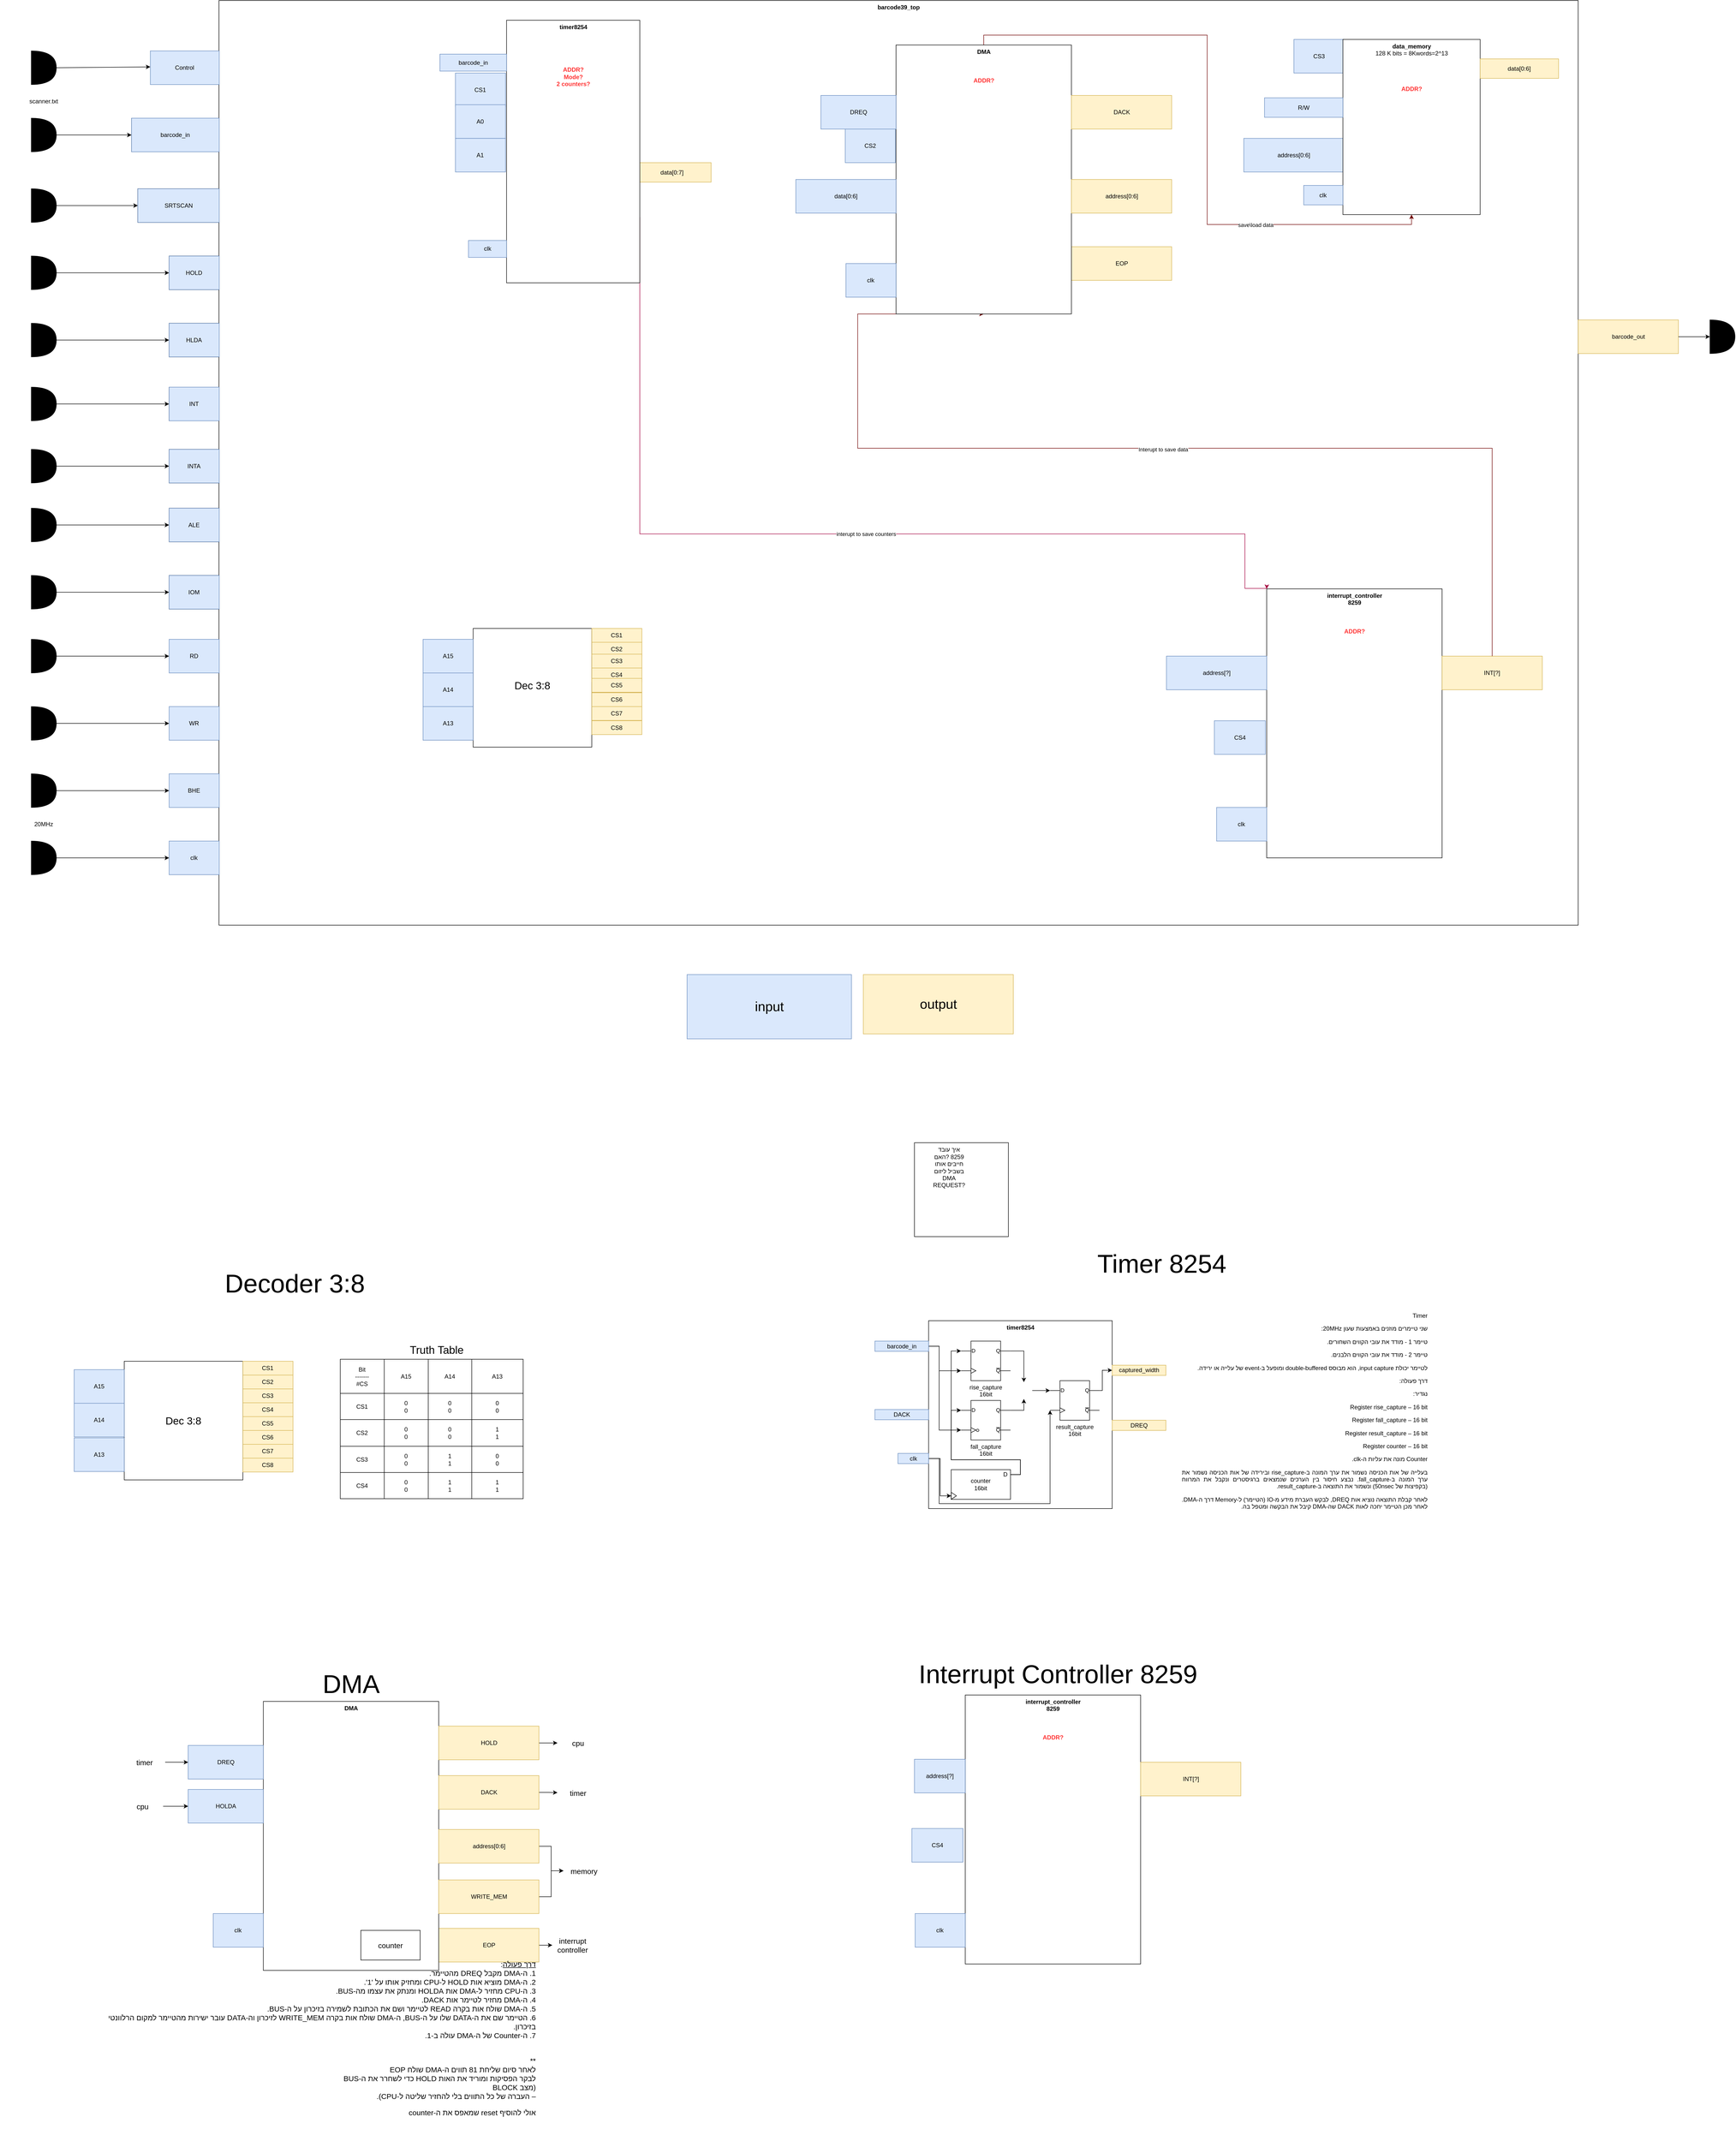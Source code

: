 <mxfile version="13.6.2" type="github">
  <diagram id="sr-3GxuYP5VsAKT54QnJ" name="Page-1">
    <mxGraphModel dx="4154" dy="896" grid="1" gridSize="10" guides="1" tooltips="1" connect="1" arrows="1" fold="1" page="1" pageScale="1" pageWidth="827" pageHeight="1169" math="0" shadow="0">
      <root>
        <mxCell id="0" />
        <mxCell id="1" parent="0" />
        <mxCell id="xHjcDfsr9aw6__Y6eEqs-103" value="&lt;font style=&quot;font-size: 27px&quot;&gt;input&lt;/font&gt;" style="text;html=1;fillColor=#dae8fc;align=center;verticalAlign=middle;whiteSpace=wrap;rounded=0;strokeColor=#6c8ebf;" parent="1" vertex="1">
          <mxGeometry x="-410" y="2050" width="332.55" height="130" as="geometry" />
        </mxCell>
        <mxCell id="xHjcDfsr9aw6__Y6eEqs-104" value="&lt;font style=&quot;font-size: 27px&quot;&gt;output&lt;/font&gt;" style="text;html=1;fillColor=#fff2cc;align=center;verticalAlign=middle;whiteSpace=wrap;rounded=0;strokeColor=#d6b656;" parent="1" vertex="1">
          <mxGeometry x="-53.45" y="2050" width="303.45" height="120" as="geometry" />
        </mxCell>
        <mxCell id="S_B7QNclUZxdUbmDJZpe-26" value="" style="whiteSpace=wrap;html=1;aspect=fixed;fontColor=#000000;" parent="1" vertex="1">
          <mxGeometry x="50" y="2390" width="190" height="190" as="geometry" />
        </mxCell>
        <mxCell id="S_B7QNclUZxdUbmDJZpe-27" value="איך עובד 8259 ?האם חייבים אותו בשביל ליזום DMA REQUEST?&lt;div style=&quot;direction: rtl&quot;&gt;&lt;/div&gt;" style="text;html=1;strokeColor=none;fillColor=none;align=center;verticalAlign=middle;whiteSpace=wrap;rounded=0;fontColor=#000000;" parent="1" vertex="1">
          <mxGeometry x="100" y="2430" width="40" height="20" as="geometry" />
        </mxCell>
        <mxCell id="Gu8px9o6fS-VS5buvkAd-17" value="timer8254&lt;font color=&quot;#ff3333&quot;&gt;&lt;br&gt;&lt;/font&gt;" style="rounded=0;whiteSpace=wrap;html=1;verticalAlign=top;fontStyle=1" parent="1" vertex="1">
          <mxGeometry x="78.62" y="2750" width="371.38" height="380" as="geometry" />
        </mxCell>
        <mxCell id="Gu8px9o6fS-VS5buvkAd-64" style="edgeStyle=orthogonalEdgeStyle;rounded=0;orthogonalLoop=1;jettySize=auto;html=1;entryX=0;entryY=0.5;entryDx=0;entryDy=0;" parent="1" source="Gu8px9o6fS-VS5buvkAd-18" target="Gu8px9o6fS-VS5buvkAd-56" edge="1">
          <mxGeometry relative="1" as="geometry">
            <Array as="points">
              <mxPoint x="102" y="3029" />
              <mxPoint x="102" y="3104" />
            </Array>
          </mxGeometry>
        </mxCell>
        <mxCell id="Gu8px9o6fS-VS5buvkAd-65" style="edgeStyle=orthogonalEdgeStyle;rounded=0;orthogonalLoop=1;jettySize=auto;html=1;entryX=0;entryY=0.75;entryDx=0;entryDy=0;entryPerimeter=0;" parent="1" source="Gu8px9o6fS-VS5buvkAd-18" target="Gu8px9o6fS-VS5buvkAd-45" edge="1">
          <mxGeometry relative="1" as="geometry">
            <Array as="points">
              <mxPoint x="100" y="3029" />
              <mxPoint x="100" y="3120" />
              <mxPoint x="324" y="3120" />
            </Array>
          </mxGeometry>
        </mxCell>
        <mxCell id="Gu8px9o6fS-VS5buvkAd-18" value="clk" style="text;html=1;fillColor=#dae8fc;align=center;verticalAlign=middle;whiteSpace=wrap;rounded=0;strokeColor=#6c8ebf;" parent="1" vertex="1">
          <mxGeometry x="16.552" y="3018.387" width="62.069" height="20.645" as="geometry" />
        </mxCell>
        <mxCell id="Gu8px9o6fS-VS5buvkAd-62" style="edgeStyle=orthogonalEdgeStyle;rounded=0;orthogonalLoop=1;jettySize=auto;html=1;entryX=0;entryY=0.75;entryDx=0;entryDy=0;entryPerimeter=0;" parent="1" source="Gu8px9o6fS-VS5buvkAd-19" target="Gu8px9o6fS-VS5buvkAd-42" edge="1">
          <mxGeometry relative="1" as="geometry">
            <Array as="points">
              <mxPoint x="100" y="2802" />
              <mxPoint x="100" y="2851" />
            </Array>
          </mxGeometry>
        </mxCell>
        <mxCell id="Gu8px9o6fS-VS5buvkAd-63" style="edgeStyle=orthogonalEdgeStyle;rounded=0;orthogonalLoop=1;jettySize=auto;html=1;entryX=0;entryY=0.75;entryDx=0;entryDy=0;entryPerimeter=0;" parent="1" source="Gu8px9o6fS-VS5buvkAd-19" target="Gu8px9o6fS-VS5buvkAd-43" edge="1">
          <mxGeometry relative="1" as="geometry">
            <Array as="points">
              <mxPoint x="100" y="2802" />
              <mxPoint x="100" y="2971" />
            </Array>
          </mxGeometry>
        </mxCell>
        <mxCell id="Gu8px9o6fS-VS5buvkAd-19" value="barcode_in" style="text;html=1;fillColor=#dae8fc;align=center;verticalAlign=middle;whiteSpace=wrap;rounded=0;strokeColor=#6c8ebf;" parent="1" vertex="1">
          <mxGeometry x="-30" y="2791.29" width="108.621" height="20.645" as="geometry" />
        </mxCell>
        <mxCell id="Gu8px9o6fS-VS5buvkAd-60" value="" style="group" parent="1" vertex="1" connectable="0">
          <mxGeometry x="124.31" y="2791.29" width="313.69" height="320" as="geometry" />
        </mxCell>
        <mxCell id="Gu8px9o6fS-VS5buvkAd-42" value="rise_capture&lt;br&gt;16bit" style="verticalLabelPosition=bottom;shadow=0;dashed=0;align=center;html=1;verticalAlign=top;shape=mxgraph.electrical.logic_gates.d_type_flip-flop;fillColor=none;" parent="Gu8px9o6fS-VS5buvkAd-60" vertex="1">
          <mxGeometry x="20" width="100" height="80" as="geometry" />
        </mxCell>
        <mxCell id="Gu8px9o6fS-VS5buvkAd-43" value="fall_capture&lt;br&gt;16bit" style="verticalLabelPosition=bottom;shadow=0;dashed=0;align=center;html=1;verticalAlign=top;shape=mxgraph.electrical.logic_gates.d_type_flip-flop;fillColor=none;" parent="Gu8px9o6fS-VS5buvkAd-60" vertex="1">
          <mxGeometry x="20" y="120" width="100" height="80" as="geometry" />
        </mxCell>
        <mxCell id="Gu8px9o6fS-VS5buvkAd-51" style="edgeStyle=orthogonalEdgeStyle;rounded=0;orthogonalLoop=1;jettySize=auto;html=1;exitX=1;exitY=0.25;exitDx=0;exitDy=0;exitPerimeter=0;entryX=0;entryY=0.25;entryDx=0;entryDy=0;entryPerimeter=0;" parent="Gu8px9o6fS-VS5buvkAd-60" target="Gu8px9o6fS-VS5buvkAd-42" edge="1">
          <mxGeometry relative="1" as="geometry">
            <mxPoint x="120" y="270" as="sourcePoint" />
            <Array as="points">
              <mxPoint x="140" y="270" />
              <mxPoint x="140" y="240" />
              <mxPoint y="240" />
              <mxPoint y="20" />
            </Array>
          </mxGeometry>
        </mxCell>
        <mxCell id="Gu8px9o6fS-VS5buvkAd-53" style="edgeStyle=orthogonalEdgeStyle;rounded=0;orthogonalLoop=1;jettySize=auto;html=1;exitX=1;exitY=0.25;exitDx=0;exitDy=0;exitPerimeter=0;entryX=0;entryY=0.25;entryDx=0;entryDy=0;entryPerimeter=0;" parent="Gu8px9o6fS-VS5buvkAd-60" target="Gu8px9o6fS-VS5buvkAd-43" edge="1">
          <mxGeometry relative="1" as="geometry">
            <mxPoint x="120" y="270" as="sourcePoint" />
            <Array as="points">
              <mxPoint x="140" y="270" />
              <mxPoint x="140" y="240" />
              <mxPoint y="240" />
              <mxPoint y="140" />
            </Array>
          </mxGeometry>
        </mxCell>
        <mxCell id="Gu8px9o6fS-VS5buvkAd-45" value="result_capture&lt;br&gt;16bit" style="verticalLabelPosition=bottom;shadow=0;dashed=0;align=center;html=1;verticalAlign=top;shape=mxgraph.electrical.logic_gates.d_type_flip-flop;fillColor=none;" parent="Gu8px9o6fS-VS5buvkAd-60" vertex="1">
          <mxGeometry x="200" y="80" width="100" height="80" as="geometry" />
        </mxCell>
        <mxCell id="Gu8px9o6fS-VS5buvkAd-50" style="edgeStyle=orthogonalEdgeStyle;rounded=0;orthogonalLoop=1;jettySize=auto;html=1;entryX=0;entryY=0.25;entryDx=0;entryDy=0;entryPerimeter=0;" parent="Gu8px9o6fS-VS5buvkAd-60" source="Gu8px9o6fS-VS5buvkAd-47" target="Gu8px9o6fS-VS5buvkAd-45" edge="1">
          <mxGeometry relative="1" as="geometry" />
        </mxCell>
        <mxCell id="Gu8px9o6fS-VS5buvkAd-47" value="" style="shape=image;html=1;verticalAlign=top;verticalLabelPosition=bottom;labelBackgroundColor=#ffffff;imageAspect=0;aspect=fixed;image=https://cdn4.iconfinder.com/data/icons/ionicons/512/icon-ios7-minus-outline-128.png;fillColor=none;" parent="Gu8px9o6fS-VS5buvkAd-60" vertex="1">
          <mxGeometry x="130" y="83" width="34" height="34" as="geometry" />
        </mxCell>
        <mxCell id="Gu8px9o6fS-VS5buvkAd-48" style="edgeStyle=orthogonalEdgeStyle;rounded=0;orthogonalLoop=1;jettySize=auto;html=1;exitX=1;exitY=0.25;exitDx=0;exitDy=0;exitPerimeter=0;" parent="Gu8px9o6fS-VS5buvkAd-60" source="Gu8px9o6fS-VS5buvkAd-42" target="Gu8px9o6fS-VS5buvkAd-47" edge="1">
          <mxGeometry relative="1" as="geometry" />
        </mxCell>
        <mxCell id="Gu8px9o6fS-VS5buvkAd-49" style="edgeStyle=orthogonalEdgeStyle;rounded=0;orthogonalLoop=1;jettySize=auto;html=1;exitX=1;exitY=0.25;exitDx=0;exitDy=0;exitPerimeter=0;entryX=0.5;entryY=1;entryDx=0;entryDy=0;" parent="Gu8px9o6fS-VS5buvkAd-60" source="Gu8px9o6fS-VS5buvkAd-43" target="Gu8px9o6fS-VS5buvkAd-47" edge="1">
          <mxGeometry relative="1" as="geometry" />
        </mxCell>
        <mxCell id="Gu8px9o6fS-VS5buvkAd-54" value="counter&lt;br&gt;16bit" style="rounded=0;whiteSpace=wrap;html=1;fillColor=none;" parent="Gu8px9o6fS-VS5buvkAd-60" vertex="1">
          <mxGeometry y="260" width="120" height="60" as="geometry" />
        </mxCell>
        <mxCell id="Gu8px9o6fS-VS5buvkAd-55" value="D" style="text;html=1;strokeColor=none;fillColor=none;align=center;verticalAlign=middle;whiteSpace=wrap;rounded=0;" parent="Gu8px9o6fS-VS5buvkAd-60" vertex="1">
          <mxGeometry x="100" y="260" width="20" height="20" as="geometry" />
        </mxCell>
        <mxCell id="Gu8px9o6fS-VS5buvkAd-56" value="" style="triangle;whiteSpace=wrap;html=1;fillColor=none;" parent="Gu8px9o6fS-VS5buvkAd-60" vertex="1">
          <mxGeometry y="305.85" width="10.61" height="14.15" as="geometry" />
        </mxCell>
        <mxCell id="Gu8px9o6fS-VS5buvkAd-59" value="" style="ellipse;whiteSpace=wrap;html=1;aspect=fixed;fillColor=none;" parent="Gu8px9o6fS-VS5buvkAd-60" vertex="1">
          <mxGeometry x="51" y="178" width="5" height="5" as="geometry" />
        </mxCell>
        <mxCell id="Gu8px9o6fS-VS5buvkAd-71" value="" style="shape=image;html=1;verticalAlign=top;verticalLabelPosition=bottom;labelBackgroundColor=#ffffff;imageAspect=0;aspect=fixed;image=https://cdn3.iconfinder.com/data/icons/virtual-notebook/16/button_close-128.png;fillColor=none;" parent="Gu8px9o6fS-VS5buvkAd-60" vertex="1">
          <mxGeometry x="112" y="171.5" width="18" height="18" as="geometry" />
        </mxCell>
        <mxCell id="Gu8px9o6fS-VS5buvkAd-73" value="" style="shape=image;html=1;verticalAlign=top;verticalLabelPosition=bottom;labelBackgroundColor=#ffffff;imageAspect=0;aspect=fixed;image=https://cdn3.iconfinder.com/data/icons/virtual-notebook/16/button_close-128.png;fillColor=none;" parent="Gu8px9o6fS-VS5buvkAd-60" vertex="1">
          <mxGeometry x="293.69" y="131.71" width="18" height="18" as="geometry" />
        </mxCell>
        <mxCell id="Gu8px9o6fS-VS5buvkAd-66" value="captured_width" style="text;html=1;fillColor=#fff2cc;align=center;verticalAlign=middle;whiteSpace=wrap;rounded=0;strokeColor=#d6b656;" parent="1" vertex="1">
          <mxGeometry x="450" y="2840.0" width="108.621" height="20.645" as="geometry" />
        </mxCell>
        <mxCell id="Gu8px9o6fS-VS5buvkAd-67" style="edgeStyle=orthogonalEdgeStyle;rounded=0;orthogonalLoop=1;jettySize=auto;html=1;exitX=1;exitY=0.25;exitDx=0;exitDy=0;exitPerimeter=0;entryX=0;entryY=0.5;entryDx=0;entryDy=0;" parent="1" source="Gu8px9o6fS-VS5buvkAd-45" target="Gu8px9o6fS-VS5buvkAd-66" edge="1">
          <mxGeometry relative="1" as="geometry">
            <Array as="points">
              <mxPoint x="430" y="2891" />
              <mxPoint x="430" y="2851" />
            </Array>
          </mxGeometry>
        </mxCell>
        <mxCell id="Gu8px9o6fS-VS5buvkAd-68" value="DREQ" style="text;html=1;fillColor=#fff2cc;align=center;verticalAlign=middle;whiteSpace=wrap;rounded=0;strokeColor=#d6b656;" parent="1" vertex="1">
          <mxGeometry x="450" y="2951.29" width="108.621" height="20.645" as="geometry" />
        </mxCell>
        <mxCell id="Gu8px9o6fS-VS5buvkAd-69" value="DACK" style="text;html=1;fillColor=#dae8fc;align=center;verticalAlign=middle;whiteSpace=wrap;rounded=0;strokeColor=#6c8ebf;" parent="1" vertex="1">
          <mxGeometry x="-30" y="2929.68" width="108.621" height="20.645" as="geometry" />
        </mxCell>
        <mxCell id="Gu8px9o6fS-VS5buvkAd-70" value="&lt;p class=&quot;MsoNormal&quot; dir=&quot;RTL&quot; style=&quot;text-align: justify&quot;&gt;&lt;font face=&quot;arial, sans-serif&quot;&gt;Timer&lt;/font&gt;&lt;/p&gt;&lt;p class=&quot;MsoNormal&quot; dir=&quot;RTL&quot; style=&quot;text-align: justify&quot;&gt;&lt;font face=&quot;arial, sans-serif&quot;&gt;שני טיימרים מוזנים באמצעות שעון 20MHz:&lt;/font&gt;&lt;/p&gt;&lt;p class=&quot;MsoNormal&quot; dir=&quot;RTL&quot; style=&quot;text-align: justify&quot;&gt;&lt;font face=&quot;arial, sans-serif&quot;&gt;&lt;span&gt; &lt;/span&gt;טיימר 1 - מודד את עובי הקווים השחורים.&lt;/font&gt;&lt;/p&gt;&lt;p class=&quot;MsoNormal&quot; dir=&quot;RTL&quot; style=&quot;text-align: justify&quot;&gt;&lt;font face=&quot;arial, sans-serif&quot;&gt;&lt;span&gt; &lt;/span&gt;טיימר 2 - מודד את עובי הקווים הלבנים.&lt;/font&gt;&lt;/p&gt;&lt;p class=&quot;MsoNormal&quot; dir=&quot;RTL&quot; style=&quot;text-align: justify&quot;&gt;&lt;font face=&quot;arial, sans-serif&quot;&gt;לטיימר יכולת input capture, הוא מבוסס double-buffered ומופעל ב-event של עלייה או ירידה.&lt;/font&gt;&lt;/p&gt;&lt;p class=&quot;MsoNormal&quot; dir=&quot;RTL&quot; style=&quot;text-align: justify&quot;&gt;&lt;font face=&quot;arial, sans-serif&quot;&gt;דרך פעולה:&lt;/font&gt;&lt;/p&gt;&lt;p class=&quot;MsoNormal&quot; dir=&quot;RTL&quot; style=&quot;text-align: justify&quot;&gt;&lt;font face=&quot;arial, sans-serif&quot;&gt;נגדיר:&lt;/font&gt;&lt;/p&gt;&lt;p class=&quot;MsoNormal&quot; dir=&quot;RTL&quot; style=&quot;text-align: justify&quot;&gt;&lt;font face=&quot;arial, sans-serif&quot;&gt;Register rise_capture – 16 bit&lt;/font&gt;&lt;/p&gt;&lt;p class=&quot;MsoNormal&quot; dir=&quot;RTL&quot; style=&quot;text-align: justify&quot;&gt;&lt;font face=&quot;arial, sans-serif&quot;&gt;Register fall_capture – 16 bit&lt;/font&gt;&lt;/p&gt;&lt;p class=&quot;MsoNormal&quot; dir=&quot;RTL&quot; style=&quot;text-align: justify&quot;&gt;&lt;font face=&quot;arial, sans-serif&quot;&gt;Register result_capture – 16 bit&lt;/font&gt;&lt;/p&gt;&lt;p class=&quot;MsoNormal&quot; dir=&quot;RTL&quot; style=&quot;text-align: justify&quot;&gt;&lt;font face=&quot;arial, sans-serif&quot;&gt;Register counter – 16 bit&lt;/font&gt;&lt;/p&gt;&lt;p class=&quot;MsoNormal&quot; dir=&quot;RTL&quot; style=&quot;text-align: justify&quot;&gt;&lt;font face=&quot;arial, sans-serif&quot;&gt;Counter מונה את עליות ה-clk.&lt;/font&gt;&lt;/p&gt;&lt;p class=&quot;MsoNormal&quot; dir=&quot;RTL&quot; style=&quot;text-align: justify&quot;&gt;&lt;font face=&quot;arial, sans-serif&quot;&gt;בעלייה של אות הכניסה נשמור את ערך המונה ב-rise_capture ובירידה של אות הכניסה נשמור את ערך המונה ב-fall_capture. נבצע חיסור בין הערכים שנמצאים ברגיסטרים ונקבל את המרווח (בקפיצות של 50nsec) ונשמור את התוצאה ב-result_capture.&lt;/font&gt;&lt;/p&gt;&lt;p class=&quot;MsoNormal&quot; dir=&quot;RTL&quot; style=&quot;text-align: justify&quot;&gt;&lt;font face=&quot;arial, sans-serif&quot;&gt;לאחר קבלת התוצאה נוציא אות DREQ, לבקש העברת מידע מ-IO (הטיימר) ל-Memory דרך ה-DMA. לאחר מכן הטיימר יחכה לאות DACK שה-DMA קיבל את הבקשה ומטפל בה.&lt;/font&gt;&lt;/p&gt;&lt;div style=&quot;text-align: justify&quot;&gt;&lt;br&gt;&lt;/div&gt;" style="text;html=1;strokeColor=none;fillColor=none;align=center;verticalAlign=middle;whiteSpace=wrap;rounded=0;" parent="1" vertex="1">
          <mxGeometry x="590" y="2715" width="499.31" height="450" as="geometry" />
        </mxCell>
        <mxCell id="Gu8px9o6fS-VS5buvkAd-72" value="" style="shape=image;html=1;verticalAlign=top;verticalLabelPosition=bottom;labelBackgroundColor=#ffffff;imageAspect=0;aspect=fixed;image=https://cdn3.iconfinder.com/data/icons/virtual-notebook/16/button_close-128.png;fillColor=none;" parent="1" vertex="1">
          <mxGeometry x="236.31" y="2842.65" width="18" height="18" as="geometry" />
        </mxCell>
        <mxCell id="W6isvj9XwExUdggw7BW9-167" value="" style="whiteSpace=wrap;html=1;aspect=fixed;" parent="1" vertex="1">
          <mxGeometry x="-1548.63" y="2832" width="240" height="240" as="geometry" />
        </mxCell>
        <mxCell id="W6isvj9XwExUdggw7BW9-270" value="&lt;font style=&quot;font-size: 21px&quot;&gt;Dec 3:8&lt;/font&gt;" style="text;html=1;strokeColor=none;fillColor=none;align=center;verticalAlign=middle;whiteSpace=wrap;rounded=0;" parent="1" vertex="1">
          <mxGeometry x="-1473.63" y="2917" width="90" height="70" as="geometry" />
        </mxCell>
        <mxCell id="W6isvj9XwExUdggw7BW9-271" value="A13&lt;br&gt;" style="text;html=1;fillColor=#dae8fc;align=center;verticalAlign=middle;whiteSpace=wrap;rounded=0;strokeColor=#6c8ebf;" parent="1" vertex="1">
          <mxGeometry x="-1650.003" y="2986.998" width="101.372" height="68.0" as="geometry" />
        </mxCell>
        <mxCell id="W6isvj9XwExUdggw7BW9-374" value="A14" style="text;html=1;fillColor=#dae8fc;align=center;verticalAlign=middle;whiteSpace=wrap;rounded=0;strokeColor=#6c8ebf;" parent="1" vertex="1">
          <mxGeometry x="-1650.003" y="2916.998" width="101.372" height="68.0" as="geometry" />
        </mxCell>
        <mxCell id="W6isvj9XwExUdggw7BW9-375" value="A15" style="text;html=1;fillColor=#dae8fc;align=center;verticalAlign=middle;whiteSpace=wrap;rounded=0;strokeColor=#6c8ebf;" parent="1" vertex="1">
          <mxGeometry x="-1650.003" y="2848.998" width="101.372" height="68.0" as="geometry" />
        </mxCell>
        <mxCell id="W6isvj9XwExUdggw7BW9-377" value="CS1" style="text;html=1;fillColor=#fff2cc;align=center;verticalAlign=middle;whiteSpace=wrap;rounded=0;strokeColor=#d6b656;" parent="1" vertex="1">
          <mxGeometry x="-1308.63" y="2832" width="101.37" height="28" as="geometry" />
        </mxCell>
        <mxCell id="W6isvj9XwExUdggw7BW9-378" value="CS2" style="text;html=1;fillColor=#fff2cc;align=center;verticalAlign=middle;whiteSpace=wrap;rounded=0;strokeColor=#d6b656;" parent="1" vertex="1">
          <mxGeometry x="-1308.63" y="2860" width="101.37" height="28" as="geometry" />
        </mxCell>
        <mxCell id="W6isvj9XwExUdggw7BW9-380" value="CS3" style="text;html=1;fillColor=#fff2cc;align=center;verticalAlign=middle;whiteSpace=wrap;rounded=0;strokeColor=#d6b656;" parent="1" vertex="1">
          <mxGeometry x="-1308.63" y="2888" width="101.37" height="28" as="geometry" />
        </mxCell>
        <mxCell id="W6isvj9XwExUdggw7BW9-381" value="CS4" style="text;html=1;fillColor=#fff2cc;align=center;verticalAlign=middle;whiteSpace=wrap;rounded=0;strokeColor=#d6b656;" parent="1" vertex="1">
          <mxGeometry x="-1308.63" y="2916" width="101.37" height="28" as="geometry" />
        </mxCell>
        <mxCell id="W6isvj9XwExUdggw7BW9-386" value="CS5" style="text;html=1;fillColor=#fff2cc;align=center;verticalAlign=middle;whiteSpace=wrap;rounded=0;strokeColor=#d6b656;" parent="1" vertex="1">
          <mxGeometry x="-1308.63" y="2944" width="101.37" height="28" as="geometry" />
        </mxCell>
        <mxCell id="W6isvj9XwExUdggw7BW9-387" value="CS6" style="text;html=1;fillColor=#fff2cc;align=center;verticalAlign=middle;whiteSpace=wrap;rounded=0;strokeColor=#d6b656;" parent="1" vertex="1">
          <mxGeometry x="-1308.63" y="2972" width="101.37" height="28" as="geometry" />
        </mxCell>
        <mxCell id="W6isvj9XwExUdggw7BW9-388" value="CS7" style="text;html=1;fillColor=#fff2cc;align=center;verticalAlign=middle;whiteSpace=wrap;rounded=0;strokeColor=#d6b656;" parent="1" vertex="1">
          <mxGeometry x="-1308.63" y="3000" width="101.37" height="28" as="geometry" />
        </mxCell>
        <mxCell id="W6isvj9XwExUdggw7BW9-389" value="CS8" style="text;html=1;fillColor=#fff2cc;align=center;verticalAlign=middle;whiteSpace=wrap;rounded=0;strokeColor=#d6b656;" parent="1" vertex="1">
          <mxGeometry x="-1308.63" y="3028" width="101.37" height="28" as="geometry" />
        </mxCell>
        <mxCell id="W6isvj9XwExUdggw7BW9-420" value="&lt;font style=&quot;font-size: 22px&quot;&gt;Truth Table&lt;/font&gt;" style="text;html=1;strokeColor=none;fillColor=none;align=center;verticalAlign=middle;whiteSpace=wrap;rounded=0;" parent="1" vertex="1">
          <mxGeometry x="-1149.63" y="2800" width="467" height="20" as="geometry" />
        </mxCell>
        <mxCell id="W6isvj9XwExUdggw7BW9-392" value="" style="shape=table;html=1;whiteSpace=wrap;startSize=0;container=1;collapsible=0;childLayout=tableLayout;" parent="1" vertex="1">
          <mxGeometry x="-1111.63" y="2828" width="370" height="282" as="geometry" />
        </mxCell>
        <mxCell id="W6isvj9XwExUdggw7BW9-393" value="" style="shape=partialRectangle;html=1;whiteSpace=wrap;collapsible=0;dropTarget=0;pointerEvents=0;fillColor=none;top=0;left=0;bottom=0;right=0;points=[[0,0.5],[1,0.5]];portConstraint=eastwest;" parent="W6isvj9XwExUdggw7BW9-392" vertex="1">
          <mxGeometry width="370" height="69" as="geometry" />
        </mxCell>
        <mxCell id="W6isvj9XwExUdggw7BW9-394" value="Bit&lt;br&gt;-------&lt;br&gt;#CS" style="shape=partialRectangle;html=1;whiteSpace=wrap;connectable=0;overflow=hidden;fillColor=none;top=0;left=0;bottom=0;right=0;" parent="W6isvj9XwExUdggw7BW9-393" vertex="1">
          <mxGeometry width="89" height="69" as="geometry" />
        </mxCell>
        <mxCell id="W6isvj9XwExUdggw7BW9-395" value="A15" style="shape=partialRectangle;html=1;whiteSpace=wrap;connectable=0;overflow=hidden;fillColor=none;top=0;left=0;bottom=0;right=0;" parent="W6isvj9XwExUdggw7BW9-393" vertex="1">
          <mxGeometry x="89" width="89" height="69" as="geometry" />
        </mxCell>
        <mxCell id="W6isvj9XwExUdggw7BW9-396" value="A14" style="shape=partialRectangle;html=1;whiteSpace=wrap;connectable=0;overflow=hidden;fillColor=none;top=0;left=0;bottom=0;right=0;" parent="W6isvj9XwExUdggw7BW9-393" vertex="1">
          <mxGeometry x="178" width="88" height="69" as="geometry" />
        </mxCell>
        <mxCell id="W6isvj9XwExUdggw7BW9-397" value="A13" style="shape=partialRectangle;html=1;whiteSpace=wrap;connectable=0;overflow=hidden;fillColor=none;top=0;left=0;bottom=0;right=0;" parent="W6isvj9XwExUdggw7BW9-393" vertex="1">
          <mxGeometry x="266" width="104" height="69" as="geometry" />
        </mxCell>
        <mxCell id="W6isvj9XwExUdggw7BW9-398" value="" style="shape=partialRectangle;html=1;whiteSpace=wrap;collapsible=0;dropTarget=0;pointerEvents=0;fillColor=none;top=0;left=0;bottom=0;right=0;points=[[0,0.5],[1,0.5]];portConstraint=eastwest;" parent="W6isvj9XwExUdggw7BW9-392" vertex="1">
          <mxGeometry y="69" width="370" height="53" as="geometry" />
        </mxCell>
        <mxCell id="W6isvj9XwExUdggw7BW9-399" value="CS1" style="shape=partialRectangle;html=1;whiteSpace=wrap;connectable=0;overflow=hidden;fillColor=none;top=0;left=0;bottom=0;right=0;" parent="W6isvj9XwExUdggw7BW9-398" vertex="1">
          <mxGeometry width="89" height="53" as="geometry" />
        </mxCell>
        <mxCell id="W6isvj9XwExUdggw7BW9-400" value="0&lt;br&gt;0" style="shape=partialRectangle;html=1;whiteSpace=wrap;connectable=0;overflow=hidden;fillColor=none;top=0;left=0;bottom=0;right=0;" parent="W6isvj9XwExUdggw7BW9-398" vertex="1">
          <mxGeometry x="89" width="89" height="53" as="geometry" />
        </mxCell>
        <mxCell id="W6isvj9XwExUdggw7BW9-401" value="0&lt;br&gt;0" style="shape=partialRectangle;html=1;whiteSpace=wrap;connectable=0;overflow=hidden;fillColor=none;top=0;left=0;bottom=0;right=0;" parent="W6isvj9XwExUdggw7BW9-398" vertex="1">
          <mxGeometry x="178" width="88" height="53" as="geometry" />
        </mxCell>
        <mxCell id="W6isvj9XwExUdggw7BW9-402" value="0&lt;br&gt;0" style="shape=partialRectangle;html=1;whiteSpace=wrap;connectable=0;overflow=hidden;fillColor=none;top=0;left=0;bottom=0;right=0;" parent="W6isvj9XwExUdggw7BW9-398" vertex="1">
          <mxGeometry x="266" width="104" height="53" as="geometry" />
        </mxCell>
        <mxCell id="W6isvj9XwExUdggw7BW9-403" value="" style="shape=partialRectangle;html=1;whiteSpace=wrap;collapsible=0;dropTarget=0;pointerEvents=0;fillColor=none;top=0;left=0;bottom=0;right=0;points=[[0,0.5],[1,0.5]];portConstraint=eastwest;" parent="W6isvj9XwExUdggw7BW9-392" vertex="1">
          <mxGeometry y="122" width="370" height="54" as="geometry" />
        </mxCell>
        <mxCell id="W6isvj9XwExUdggw7BW9-404" value="CS2" style="shape=partialRectangle;html=1;whiteSpace=wrap;connectable=0;overflow=hidden;fillColor=none;top=0;left=0;bottom=0;right=0;" parent="W6isvj9XwExUdggw7BW9-403" vertex="1">
          <mxGeometry width="89" height="54" as="geometry" />
        </mxCell>
        <mxCell id="W6isvj9XwExUdggw7BW9-405" value="0&lt;br&gt;0" style="shape=partialRectangle;html=1;whiteSpace=wrap;connectable=0;overflow=hidden;fillColor=none;top=0;left=0;bottom=0;right=0;" parent="W6isvj9XwExUdggw7BW9-403" vertex="1">
          <mxGeometry x="89" width="89" height="54" as="geometry" />
        </mxCell>
        <mxCell id="W6isvj9XwExUdggw7BW9-406" value="0&lt;br&gt;0" style="shape=partialRectangle;html=1;whiteSpace=wrap;connectable=0;overflow=hidden;fillColor=none;top=0;left=0;bottom=0;right=0;" parent="W6isvj9XwExUdggw7BW9-403" vertex="1">
          <mxGeometry x="178" width="88" height="54" as="geometry" />
        </mxCell>
        <mxCell id="W6isvj9XwExUdggw7BW9-407" value="1&lt;br&gt;1" style="shape=partialRectangle;html=1;whiteSpace=wrap;connectable=0;overflow=hidden;fillColor=none;top=0;left=0;bottom=0;right=0;" parent="W6isvj9XwExUdggw7BW9-403" vertex="1">
          <mxGeometry x="266" width="104" height="54" as="geometry" />
        </mxCell>
        <mxCell id="W6isvj9XwExUdggw7BW9-408" value="" style="shape=partialRectangle;html=1;whiteSpace=wrap;collapsible=0;dropTarget=0;pointerEvents=0;fillColor=none;top=0;left=0;bottom=0;right=0;points=[[0,0.5],[1,0.5]];portConstraint=eastwest;" parent="W6isvj9XwExUdggw7BW9-392" vertex="1">
          <mxGeometry y="176" width="370" height="53" as="geometry" />
        </mxCell>
        <mxCell id="W6isvj9XwExUdggw7BW9-409" value="CS3" style="shape=partialRectangle;html=1;whiteSpace=wrap;connectable=0;overflow=hidden;fillColor=none;top=0;left=0;bottom=0;right=0;" parent="W6isvj9XwExUdggw7BW9-408" vertex="1">
          <mxGeometry width="89" height="53" as="geometry" />
        </mxCell>
        <mxCell id="W6isvj9XwExUdggw7BW9-410" value="0&lt;br&gt;0" style="shape=partialRectangle;html=1;whiteSpace=wrap;connectable=0;overflow=hidden;fillColor=none;top=0;left=0;bottom=0;right=0;" parent="W6isvj9XwExUdggw7BW9-408" vertex="1">
          <mxGeometry x="89" width="89" height="53" as="geometry" />
        </mxCell>
        <mxCell id="W6isvj9XwExUdggw7BW9-411" value="1&lt;br&gt;1" style="shape=partialRectangle;html=1;whiteSpace=wrap;connectable=0;overflow=hidden;fillColor=none;top=0;left=0;bottom=0;right=0;" parent="W6isvj9XwExUdggw7BW9-408" vertex="1">
          <mxGeometry x="178" width="88" height="53" as="geometry" />
        </mxCell>
        <mxCell id="W6isvj9XwExUdggw7BW9-412" value="0&lt;br&gt;0" style="shape=partialRectangle;html=1;whiteSpace=wrap;connectable=0;overflow=hidden;fillColor=none;top=0;left=0;bottom=0;right=0;" parent="W6isvj9XwExUdggw7BW9-408" vertex="1">
          <mxGeometry x="266" width="104" height="53" as="geometry" />
        </mxCell>
        <mxCell id="W6isvj9XwExUdggw7BW9-413" value="" style="shape=partialRectangle;html=1;whiteSpace=wrap;collapsible=0;dropTarget=0;pointerEvents=0;fillColor=none;top=0;left=0;bottom=0;right=0;points=[[0,0.5],[1,0.5]];portConstraint=eastwest;" parent="W6isvj9XwExUdggw7BW9-392" vertex="1">
          <mxGeometry y="229" width="370" height="53" as="geometry" />
        </mxCell>
        <mxCell id="W6isvj9XwExUdggw7BW9-414" value="CS4" style="shape=partialRectangle;html=1;whiteSpace=wrap;connectable=0;overflow=hidden;fillColor=none;top=0;left=0;bottom=0;right=0;" parent="W6isvj9XwExUdggw7BW9-413" vertex="1">
          <mxGeometry width="89" height="53" as="geometry" />
        </mxCell>
        <mxCell id="W6isvj9XwExUdggw7BW9-415" value="0&lt;br&gt;0" style="shape=partialRectangle;html=1;whiteSpace=wrap;connectable=0;overflow=hidden;fillColor=none;top=0;left=0;bottom=0;right=0;" parent="W6isvj9XwExUdggw7BW9-413" vertex="1">
          <mxGeometry x="89" width="89" height="53" as="geometry" />
        </mxCell>
        <mxCell id="W6isvj9XwExUdggw7BW9-416" value="1&lt;br&gt;1" style="shape=partialRectangle;html=1;whiteSpace=wrap;connectable=0;overflow=hidden;fillColor=none;top=0;left=0;bottom=0;right=0;" parent="W6isvj9XwExUdggw7BW9-413" vertex="1">
          <mxGeometry x="178" width="88" height="53" as="geometry" />
        </mxCell>
        <mxCell id="W6isvj9XwExUdggw7BW9-417" value="1&lt;br&gt;1" style="shape=partialRectangle;html=1;whiteSpace=wrap;connectable=0;overflow=hidden;fillColor=none;top=0;left=0;bottom=0;right=0;" parent="W6isvj9XwExUdggw7BW9-413" vertex="1">
          <mxGeometry x="266" width="104" height="53" as="geometry" />
        </mxCell>
        <mxCell id="W6isvj9XwExUdggw7BW9-422" value="&lt;font style=&quot;font-size: 52px&quot;&gt;Decoder 3:8&lt;/font&gt;" style="text;html=1;align=center;verticalAlign=middle;resizable=0;points=[];autosize=1;rotation=0;" parent="1" vertex="1">
          <mxGeometry x="-1353.63" y="2660" width="300" height="30" as="geometry" />
        </mxCell>
        <mxCell id="W6isvj9XwExUdggw7BW9-423" value="&lt;font style=&quot;font-size: 52px&quot;&gt;Timer 8254&lt;/font&gt;" style="text;html=1;align=center;verticalAlign=middle;resizable=0;points=[];autosize=1;rotation=0;" parent="1" vertex="1">
          <mxGeometry x="410" y="2620" width="280" height="30" as="geometry" />
        </mxCell>
        <mxCell id="W6isvj9XwExUdggw7BW9-424" value="" style="group" parent="1" vertex="1" connectable="0">
          <mxGeometry x="-49.995" y="3507.003" width="760.289" height="544.0" as="geometry" />
        </mxCell>
        <mxCell id="W6isvj9XwExUdggw7BW9-425" value="interrupt_controller&lt;br&gt;8259&lt;br&gt;&lt;br&gt;&lt;br&gt;&lt;br&gt;&lt;font color=&quot;#ff3333&quot;&gt;ADDR?&lt;/font&gt;" style="rounded=0;whiteSpace=wrap;html=1;verticalAlign=top;fontStyle=1" parent="W6isvj9XwExUdggw7BW9-424" vertex="1">
          <mxGeometry x="202.744" width="354.801" height="544.0" as="geometry" />
        </mxCell>
        <mxCell id="W6isvj9XwExUdggw7BW9-426" value="clk" style="text;html=1;fillColor=#dae8fc;align=center;verticalAlign=middle;whiteSpace=wrap;rounded=0;strokeColor=#6c8ebf;" parent="W6isvj9XwExUdggw7BW9-424" vertex="1">
          <mxGeometry x="101.372" y="442.0" width="101.372" height="68.0" as="geometry" />
        </mxCell>
        <mxCell id="W6isvj9XwExUdggw7BW9-427" value="address[?]" style="text;html=1;fillColor=#dae8fc;align=center;verticalAlign=middle;whiteSpace=wrap;rounded=0;strokeColor=#6c8ebf;" parent="W6isvj9XwExUdggw7BW9-424" vertex="1">
          <mxGeometry x="100" y="130" width="102.74" height="68" as="geometry" />
        </mxCell>
        <mxCell id="W6isvj9XwExUdggw7BW9-428" value="INT[?]" style="text;html=1;fillColor=#fff2cc;align=center;verticalAlign=middle;whiteSpace=wrap;rounded=0;strokeColor=#d6b656;" parent="W6isvj9XwExUdggw7BW9-424" vertex="1">
          <mxGeometry x="557.545" y="136.0" width="202.744" height="68.0" as="geometry" />
        </mxCell>
        <mxCell id="W6isvj9XwExUdggw7BW9-432" value="CS4&lt;br&gt;" style="text;html=1;fillColor=#dae8fc;align=center;verticalAlign=middle;whiteSpace=wrap;rounded=0;strokeColor=#6c8ebf;" parent="W6isvj9XwExUdggw7BW9-424" vertex="1">
          <mxGeometry x="94.745" y="269.997" width="103.24" height="68" as="geometry" />
        </mxCell>
        <mxCell id="W6isvj9XwExUdggw7BW9-431" value="&lt;font style=&quot;font-size: 52px&quot;&gt;Interrupt Controller 8259&lt;/font&gt;" style="text;html=1;align=center;verticalAlign=middle;resizable=0;points=[];autosize=1;rotation=0;" parent="1" vertex="1">
          <mxGeometry x="50" y="3450" width="580" height="30" as="geometry" />
        </mxCell>
        <mxCell id="xHjcDfsr9aw6__Y6eEqs-1" value="&lt;b&gt;barcode39_top&lt;/b&gt;" style="rounded=0;whiteSpace=wrap;html=1;verticalAlign=top;" parent="1" vertex="1">
          <mxGeometry x="-1356.988" y="80" width="2749.711" height="1870.0" as="geometry" />
        </mxCell>
        <mxCell id="xHjcDfsr9aw6__Y6eEqs-2" value="SRTSCAN" style="text;html=1;fillColor=none;align=center;verticalAlign=middle;whiteSpace=wrap;rounded=0;strokeColor=#000000;" parent="1" vertex="1">
          <mxGeometry x="-1521.227" y="460.8" width="164.729" height="68.0" as="geometry" />
        </mxCell>
        <mxCell id="xHjcDfsr9aw6__Y6eEqs-3" value="barcode_in" style="text;html=1;fillColor=none;align=center;verticalAlign=middle;whiteSpace=wrap;rounded=0;strokeColor=#000000;" parent="1" vertex="1">
          <mxGeometry x="-1533.899" y="318.0" width="177.401" height="68.0" as="geometry" />
        </mxCell>
        <mxCell id="xHjcDfsr9aw6__Y6eEqs-4" value="barcode_out" style="text;html=1;align=center;verticalAlign=middle;whiteSpace=wrap;rounded=0;strokeColor=#d6b656;fillColor=#fff2cc;" parent="1" vertex="1">
          <mxGeometry x="1392.719" y="726.0" width="202.744" height="68.0" as="geometry" />
        </mxCell>
        <mxCell id="xHjcDfsr9aw6__Y6eEqs-6" value="" style="endArrow=classic;html=1;entryX=0;entryY=0.5;entryDx=0;entryDy=0;" parent="1" target="xHjcDfsr9aw6__Y6eEqs-2" edge="1">
          <mxGeometry width="50" height="50" relative="1" as="geometry">
            <mxPoint x="-1685.957" y="494.8" as="sourcePoint" />
            <mxPoint x="-570.866" y="528.8" as="targetPoint" />
          </mxGeometry>
        </mxCell>
        <mxCell id="xHjcDfsr9aw6__Y6eEqs-8" value="" style="endArrow=classic;html=1;entryX=0;entryY=0.5;entryDx=0;entryDy=0;" parent="1" target="xHjcDfsr9aw6__Y6eEqs-3" edge="1">
          <mxGeometry width="50" height="50" relative="1" as="geometry">
            <mxPoint x="-1685.957" y="352.0" as="sourcePoint" />
            <mxPoint x="-1331.155" y="658.0" as="targetPoint" />
          </mxGeometry>
        </mxCell>
        <mxCell id="xHjcDfsr9aw6__Y6eEqs-9" value="" style="endArrow=classic;html=1;exitX=1;exitY=0.5;exitDx=0;exitDy=0;" parent="1" source="xHjcDfsr9aw6__Y6eEqs-4" edge="1">
          <mxGeometry width="50" height="50" relative="1" as="geometry">
            <mxPoint x="-748.267" y="794.0" as="sourcePoint" />
            <mxPoint x="1659.314" y="760" as="targetPoint" />
          </mxGeometry>
        </mxCell>
        <mxCell id="xHjcDfsr9aw6__Y6eEqs-10" value="" style="shape=or;whiteSpace=wrap;html=1;strokeColor=#000000;fillColor=#000000;" parent="1" vertex="1">
          <mxGeometry x="-1736.643" y="318.0" width="50.686" height="68.0" as="geometry" />
        </mxCell>
        <mxCell id="xHjcDfsr9aw6__Y6eEqs-11" value="" style="shape=or;whiteSpace=wrap;html=1;strokeColor=#000000;fillColor=#000000;" parent="1" vertex="1">
          <mxGeometry x="-1736.643" y="460.8" width="50.686" height="68.0" as="geometry" />
        </mxCell>
        <mxCell id="xHjcDfsr9aw6__Y6eEqs-12" value="" style="shape=or;whiteSpace=wrap;html=1;strokeColor=#000000;fillColor=#000000;" parent="1" vertex="1">
          <mxGeometry x="1659.314" y="726.0" width="50.686" height="68.0" as="geometry" />
        </mxCell>
        <mxCell id="xHjcDfsr9aw6__Y6eEqs-14" value="scanner.txt" style="text;html=1;strokeColor=none;fillColor=none;align=center;verticalAlign=middle;whiteSpace=wrap;rounded=0;" parent="1" vertex="1">
          <mxGeometry x="-1800" y="250" width="177.401" height="68.0" as="geometry" />
        </mxCell>
        <mxCell id="xHjcDfsr9aw6__Y6eEqs-16" value="clk" style="text;html=1;fillColor=#dae8fc;align=center;verticalAlign=middle;whiteSpace=wrap;rounded=0;strokeColor=#6c8ebf;" parent="1" vertex="1">
          <mxGeometry x="-1457.87" y="1780.0" width="101.372" height="68.0" as="geometry" />
        </mxCell>
        <mxCell id="xHjcDfsr9aw6__Y6eEqs-18" value="" style="endArrow=classic;html=1;entryX=0;entryY=0.5;entryDx=0;entryDy=0;" parent="1" target="xHjcDfsr9aw6__Y6eEqs-16" edge="1">
          <mxGeometry width="50" height="50" relative="1" as="geometry">
            <mxPoint x="-1685.957" y="1814.0" as="sourcePoint" />
            <mxPoint x="-1432.527" y="1338" as="targetPoint" />
          </mxGeometry>
        </mxCell>
        <mxCell id="xHjcDfsr9aw6__Y6eEqs-19" value="" style="shape=or;whiteSpace=wrap;html=1;strokeColor=#000000;fillColor=#000000;" parent="1" vertex="1">
          <mxGeometry x="-1736.643" y="1780.0" width="50.686" height="68.0" as="geometry" />
        </mxCell>
        <mxCell id="xHjcDfsr9aw6__Y6eEqs-20" value="20MHz" style="text;html=1;strokeColor=none;fillColor=none;align=center;verticalAlign=middle;whiteSpace=wrap;rounded=0;" parent="1" vertex="1">
          <mxGeometry x="-1800" y="1712" width="177.401" height="68.0" as="geometry" />
        </mxCell>
        <mxCell id="xHjcDfsr9aw6__Y6eEqs-53" value="" style="group" parent="1" vertex="1" connectable="0">
          <mxGeometry x="559.825" y="1269.993" width="760.289" height="544.0" as="geometry" />
        </mxCell>
        <mxCell id="xHjcDfsr9aw6__Y6eEqs-46" value="interrupt_controller&lt;br&gt;8259&lt;br&gt;&lt;br&gt;&lt;br&gt;&lt;br&gt;&lt;font color=&quot;#ff3333&quot;&gt;ADDR?&lt;/font&gt;" style="rounded=0;whiteSpace=wrap;html=1;verticalAlign=top;fontStyle=1" parent="xHjcDfsr9aw6__Y6eEqs-53" vertex="1">
          <mxGeometry x="202.744" width="354.801" height="544.0" as="geometry" />
        </mxCell>
        <mxCell id="xHjcDfsr9aw6__Y6eEqs-49" value="clk" style="text;html=1;fillColor=#dae8fc;align=center;verticalAlign=middle;whiteSpace=wrap;rounded=0;strokeColor=#6c8ebf;" parent="xHjcDfsr9aw6__Y6eEqs-53" vertex="1">
          <mxGeometry x="101.372" y="442.0" width="101.372" height="68.0" as="geometry" />
        </mxCell>
        <mxCell id="xHjcDfsr9aw6__Y6eEqs-50" value="address[?]" style="text;html=1;fillColor=#dae8fc;align=center;verticalAlign=middle;whiteSpace=wrap;rounded=0;strokeColor=#6c8ebf;" parent="xHjcDfsr9aw6__Y6eEqs-53" vertex="1">
          <mxGeometry y="136.0" width="202.744" height="68.0" as="geometry" />
        </mxCell>
        <mxCell id="xHjcDfsr9aw6__Y6eEqs-52" value="INT[?]" style="text;html=1;fillColor=#fff2cc;align=center;verticalAlign=middle;whiteSpace=wrap;rounded=0;strokeColor=#d6b656;" parent="xHjcDfsr9aw6__Y6eEqs-53" vertex="1">
          <mxGeometry x="557.545" y="136.0" width="202.744" height="68.0" as="geometry" />
        </mxCell>
        <mxCell id="xHjcDfsr9aw6__Y6eEqs-56" value="HOLD" style="text;html=1;fillColor=none;align=center;verticalAlign=middle;whiteSpace=wrap;rounded=0;strokeColor=#000000;" parent="1" vertex="1">
          <mxGeometry x="-1457.87" y="596.8" width="101.372" height="68.0" as="geometry" />
        </mxCell>
        <mxCell id="xHjcDfsr9aw6__Y6eEqs-57" value="" style="endArrow=classic;html=1;entryX=0;entryY=0.5;entryDx=0;entryDy=0;" parent="1" target="xHjcDfsr9aw6__Y6eEqs-56" edge="1">
          <mxGeometry width="50" height="50" relative="1" as="geometry">
            <mxPoint x="-1685.957" y="630.8" as="sourcePoint" />
            <mxPoint x="-456.823" y="426.8" as="targetPoint" />
          </mxGeometry>
        </mxCell>
        <mxCell id="xHjcDfsr9aw6__Y6eEqs-58" value="" style="shape=or;whiteSpace=wrap;html=1;strokeColor=#000000;fillColor=#000000;" parent="1" vertex="1">
          <mxGeometry x="-1736.643" y="596.8" width="50.686" height="68.0" as="geometry" />
        </mxCell>
        <mxCell id="xHjcDfsr9aw6__Y6eEqs-59" value="HLDA" style="text;html=1;fillColor=none;align=center;verticalAlign=middle;whiteSpace=wrap;rounded=0;strokeColor=#000000;" parent="1" vertex="1">
          <mxGeometry x="-1457.87" y="732.8" width="101.372" height="68.0" as="geometry" />
        </mxCell>
        <mxCell id="xHjcDfsr9aw6__Y6eEqs-60" value="" style="endArrow=classic;html=1;entryX=0;entryY=0.5;entryDx=0;entryDy=0;" parent="1" target="xHjcDfsr9aw6__Y6eEqs-59" edge="1">
          <mxGeometry width="50" height="50" relative="1" as="geometry">
            <mxPoint x="-1685.957" y="766.8" as="sourcePoint" />
            <mxPoint x="-342.78" y="324.8" as="targetPoint" />
          </mxGeometry>
        </mxCell>
        <mxCell id="xHjcDfsr9aw6__Y6eEqs-61" value="" style="shape=or;whiteSpace=wrap;html=1;strokeColor=#000000;fillColor=#000000;" parent="1" vertex="1">
          <mxGeometry x="-1736.643" y="732.8" width="50.686" height="68.0" as="geometry" />
        </mxCell>
        <mxCell id="xHjcDfsr9aw6__Y6eEqs-62" value="INT" style="text;html=1;fillColor=none;align=center;verticalAlign=middle;whiteSpace=wrap;rounded=0;strokeColor=#000000;" parent="1" vertex="1">
          <mxGeometry x="-1457.87" y="862.0" width="101.372" height="68.0" as="geometry" />
        </mxCell>
        <mxCell id="xHjcDfsr9aw6__Y6eEqs-63" value="" style="endArrow=classic;html=1;entryX=0;entryY=0.5;entryDx=0;entryDy=0;" parent="1" target="xHjcDfsr9aw6__Y6eEqs-62" edge="1">
          <mxGeometry width="50" height="50" relative="1" as="geometry">
            <mxPoint x="-1685.957" y="896" as="sourcePoint" />
            <mxPoint x="-342.78" y="454" as="targetPoint" />
          </mxGeometry>
        </mxCell>
        <mxCell id="xHjcDfsr9aw6__Y6eEqs-64" value="" style="shape=or;whiteSpace=wrap;html=1;strokeColor=#000000;fillColor=#000000;" parent="1" vertex="1">
          <mxGeometry x="-1736.643" y="862.0" width="50.686" height="68.0" as="geometry" />
        </mxCell>
        <mxCell id="xHjcDfsr9aw6__Y6eEqs-65" value="INTA" style="text;html=1;fillColor=none;align=center;verticalAlign=middle;whiteSpace=wrap;rounded=0;strokeColor=#000000;" parent="1" vertex="1">
          <mxGeometry x="-1457.87" y="987.8" width="101.372" height="68.0" as="geometry" />
        </mxCell>
        <mxCell id="xHjcDfsr9aw6__Y6eEqs-66" value="" style="endArrow=classic;html=1;entryX=0;entryY=0.5;entryDx=0;entryDy=0;" parent="1" target="xHjcDfsr9aw6__Y6eEqs-65" edge="1">
          <mxGeometry width="50" height="50" relative="1" as="geometry">
            <mxPoint x="-1685.957" y="1021.8" as="sourcePoint" />
            <mxPoint x="-228.736" y="341.8" as="targetPoint" />
          </mxGeometry>
        </mxCell>
        <mxCell id="xHjcDfsr9aw6__Y6eEqs-67" value="" style="shape=or;whiteSpace=wrap;html=1;strokeColor=#000000;fillColor=#000000;" parent="1" vertex="1">
          <mxGeometry x="-1736.643" y="987.8" width="50.686" height="68.0" as="geometry" />
        </mxCell>
        <mxCell id="xHjcDfsr9aw6__Y6eEqs-68" value="ALE" style="text;html=1;fillColor=none;align=center;verticalAlign=middle;whiteSpace=wrap;rounded=0;strokeColor=#000000;" parent="1" vertex="1">
          <mxGeometry x="-1457.87" y="1106.8" width="101.372" height="68.0" as="geometry" />
        </mxCell>
        <mxCell id="xHjcDfsr9aw6__Y6eEqs-69" value="" style="endArrow=classic;html=1;entryX=0;entryY=0.5;entryDx=0;entryDy=0;" parent="1" target="xHjcDfsr9aw6__Y6eEqs-68" edge="1">
          <mxGeometry width="50" height="50" relative="1" as="geometry">
            <mxPoint x="-1685.957" y="1140.8" as="sourcePoint" />
            <mxPoint x="-228.736" y="460.8" as="targetPoint" />
          </mxGeometry>
        </mxCell>
        <mxCell id="xHjcDfsr9aw6__Y6eEqs-70" value="" style="shape=or;whiteSpace=wrap;html=1;strokeColor=#000000;fillColor=#000000;" parent="1" vertex="1">
          <mxGeometry x="-1736.643" y="1106.8" width="50.686" height="68.0" as="geometry" />
        </mxCell>
        <mxCell id="xHjcDfsr9aw6__Y6eEqs-71" value="IOM" style="text;html=1;fillColor=none;align=center;verticalAlign=middle;whiteSpace=wrap;rounded=0;strokeColor=#000000;" parent="1" vertex="1">
          <mxGeometry x="-1457.87" y="1242.8" width="101.372" height="68.0" as="geometry" />
        </mxCell>
        <mxCell id="xHjcDfsr9aw6__Y6eEqs-72" value="" style="endArrow=classic;html=1;entryX=0;entryY=0.5;entryDx=0;entryDy=0;" parent="1" target="xHjcDfsr9aw6__Y6eEqs-71" edge="1">
          <mxGeometry width="50" height="50" relative="1" as="geometry">
            <mxPoint x="-1685.957" y="1276.8" as="sourcePoint" />
            <mxPoint x="-114.693" y="358.8" as="targetPoint" />
          </mxGeometry>
        </mxCell>
        <mxCell id="xHjcDfsr9aw6__Y6eEqs-73" value="" style="shape=or;whiteSpace=wrap;html=1;strokeColor=#000000;fillColor=#000000;" parent="1" vertex="1">
          <mxGeometry x="-1736.643" y="1242.8" width="50.686" height="68.0" as="geometry" />
        </mxCell>
        <mxCell id="xHjcDfsr9aw6__Y6eEqs-83" value="RD" style="text;html=1;fillColor=#dae8fc;align=center;verticalAlign=middle;whiteSpace=wrap;rounded=0;strokeColor=#6c8ebf;" parent="1" vertex="1">
          <mxGeometry x="-1457.87" y="1372.0" width="101.372" height="68.0" as="geometry" />
        </mxCell>
        <mxCell id="xHjcDfsr9aw6__Y6eEqs-84" value="" style="endArrow=classic;html=1;entryX=0;entryY=0.5;entryDx=0;entryDy=0;" parent="1" target="xHjcDfsr9aw6__Y6eEqs-83" edge="1">
          <mxGeometry width="50" height="50" relative="1" as="geometry">
            <mxPoint x="-1685.957" y="1406.0" as="sourcePoint" />
            <mxPoint x="-0.65" y="250" as="targetPoint" />
          </mxGeometry>
        </mxCell>
        <mxCell id="xHjcDfsr9aw6__Y6eEqs-85" value="" style="shape=or;whiteSpace=wrap;html=1;strokeColor=#000000;fillColor=#000000;" parent="1" vertex="1">
          <mxGeometry x="-1736.643" y="1372.0" width="50.686" height="68.0" as="geometry" />
        </mxCell>
        <mxCell id="xHjcDfsr9aw6__Y6eEqs-86" value="WR" style="text;html=1;fillColor=#dae8fc;align=center;verticalAlign=middle;whiteSpace=wrap;rounded=0;strokeColor=#6c8ebf;" parent="1" vertex="1">
          <mxGeometry x="-1457.87" y="1508.0" width="101.372" height="68.0" as="geometry" />
        </mxCell>
        <mxCell id="xHjcDfsr9aw6__Y6eEqs-87" value="" style="endArrow=classic;html=1;entryX=0;entryY=0.5;entryDx=0;entryDy=0;" parent="1" target="xHjcDfsr9aw6__Y6eEqs-86" edge="1">
          <mxGeometry width="50" height="50" relative="1" as="geometry">
            <mxPoint x="-1685.957" y="1542.0" as="sourcePoint" />
            <mxPoint x="113.394" y="148" as="targetPoint" />
          </mxGeometry>
        </mxCell>
        <mxCell id="xHjcDfsr9aw6__Y6eEqs-88" value="" style="shape=or;whiteSpace=wrap;html=1;strokeColor=#000000;fillColor=#000000;" parent="1" vertex="1">
          <mxGeometry x="-1736.643" y="1508.0" width="50.686" height="68.0" as="geometry" />
        </mxCell>
        <mxCell id="xHjcDfsr9aw6__Y6eEqs-89" value="BHE" style="text;html=1;fillColor=#dae8fc;align=center;verticalAlign=middle;whiteSpace=wrap;rounded=0;strokeColor=#6c8ebf;" parent="1" vertex="1">
          <mxGeometry x="-1457.87" y="1644.0" width="101.372" height="68.0" as="geometry" />
        </mxCell>
        <mxCell id="xHjcDfsr9aw6__Y6eEqs-90" value="" style="endArrow=classic;html=1;entryX=0;entryY=0.5;entryDx=0;entryDy=0;" parent="1" target="xHjcDfsr9aw6__Y6eEqs-89" edge="1">
          <mxGeometry width="50" height="50" relative="1" as="geometry">
            <mxPoint x="-1685.957" y="1678.0" as="sourcePoint" />
            <mxPoint x="227.437" y="46.0" as="targetPoint" />
          </mxGeometry>
        </mxCell>
        <mxCell id="xHjcDfsr9aw6__Y6eEqs-91" value="" style="shape=or;whiteSpace=wrap;html=1;strokeColor=#000000;fillColor=#000000;" parent="1" vertex="1">
          <mxGeometry x="-1736.643" y="1644.0" width="50.686" height="68.0" as="geometry" />
        </mxCell>
        <mxCell id="xHjcDfsr9aw6__Y6eEqs-95" value="barcode_in" style="text;html=1;fillColor=#dae8fc;align=center;verticalAlign=middle;whiteSpace=wrap;rounded=0;strokeColor=#6c8ebf;" parent="1" vertex="1">
          <mxGeometry x="-1533.899" y="318.0" width="177.401" height="68.0" as="geometry" />
        </mxCell>
        <mxCell id="xHjcDfsr9aw6__Y6eEqs-96" value="SRTSCAN" style="text;html=1;fillColor=#dae8fc;align=center;verticalAlign=middle;whiteSpace=wrap;rounded=0;strokeColor=#6c8ebf;" parent="1" vertex="1">
          <mxGeometry x="-1521.227" y="460.8" width="164.729" height="68.0" as="geometry" />
        </mxCell>
        <mxCell id="xHjcDfsr9aw6__Y6eEqs-97" value="HOLD" style="text;html=1;fillColor=#dae8fc;align=center;verticalAlign=middle;whiteSpace=wrap;rounded=0;strokeColor=#6c8ebf;" parent="1" vertex="1">
          <mxGeometry x="-1457.87" y="596.8" width="101.372" height="68.0" as="geometry" />
        </mxCell>
        <mxCell id="xHjcDfsr9aw6__Y6eEqs-98" value="HLDA" style="text;html=1;fillColor=#dae8fc;align=center;verticalAlign=middle;whiteSpace=wrap;rounded=0;strokeColor=#6c8ebf;" parent="1" vertex="1">
          <mxGeometry x="-1457.87" y="732.8" width="101.372" height="68.0" as="geometry" />
        </mxCell>
        <mxCell id="xHjcDfsr9aw6__Y6eEqs-99" value="INT" style="text;html=1;fillColor=#dae8fc;align=center;verticalAlign=middle;whiteSpace=wrap;rounded=0;strokeColor=#6c8ebf;" parent="1" vertex="1">
          <mxGeometry x="-1457.87" y="862.0" width="101.372" height="68.0" as="geometry" />
        </mxCell>
        <mxCell id="xHjcDfsr9aw6__Y6eEqs-100" value="INTA" style="text;html=1;fillColor=#dae8fc;align=center;verticalAlign=middle;whiteSpace=wrap;rounded=0;strokeColor=#6c8ebf;" parent="1" vertex="1">
          <mxGeometry x="-1457.87" y="987.8" width="101.372" height="68.0" as="geometry" />
        </mxCell>
        <mxCell id="xHjcDfsr9aw6__Y6eEqs-101" value="ALE" style="text;html=1;fillColor=#dae8fc;align=center;verticalAlign=middle;whiteSpace=wrap;rounded=0;strokeColor=#6c8ebf;" parent="1" vertex="1">
          <mxGeometry x="-1457.87" y="1106.8" width="101.372" height="68.0" as="geometry" />
        </mxCell>
        <mxCell id="xHjcDfsr9aw6__Y6eEqs-102" value="IOM" style="text;html=1;fillColor=#dae8fc;align=center;verticalAlign=middle;whiteSpace=wrap;rounded=0;strokeColor=#6c8ebf;" parent="1" vertex="1">
          <mxGeometry x="-1457.87" y="1242.8" width="101.372" height="68.0" as="geometry" />
        </mxCell>
        <mxCell id="S_B7QNclUZxdUbmDJZpe-1" value="CS1" style="text;html=1;fillColor=#dae8fc;align=center;verticalAlign=middle;whiteSpace=wrap;rounded=0;strokeColor=#6c8ebf;" parent="1" vertex="1">
          <mxGeometry x="-878.633" y="226.73" width="101.372" height="68.0" as="geometry" />
        </mxCell>
        <mxCell id="S_B7QNclUZxdUbmDJZpe-2" value="CS2" style="text;html=1;fillColor=#dae8fc;align=center;verticalAlign=middle;whiteSpace=wrap;rounded=0;strokeColor=#6c8ebf;" parent="1" vertex="1">
          <mxGeometry x="-90.0" y="340.0" width="101.372" height="68.0" as="geometry" />
        </mxCell>
        <mxCell id="S_B7QNclUZxdUbmDJZpe-3" value="CS3" style="text;html=1;fillColor=#dae8fc;align=center;verticalAlign=middle;whiteSpace=wrap;rounded=0;strokeColor=#6c8ebf;" parent="1" vertex="1">
          <mxGeometry x="817.627" y="158.733" width="101.372" height="68.0" as="geometry" />
        </mxCell>
        <mxCell id="S_B7QNclUZxdUbmDJZpe-4" value="CS4&lt;br&gt;" style="text;html=1;fillColor=#dae8fc;align=center;verticalAlign=middle;whiteSpace=wrap;rounded=0;strokeColor=#6c8ebf;" parent="1" vertex="1">
          <mxGeometry x="656.76" y="1536.64" width="103.24" height="68" as="geometry" />
        </mxCell>
        <mxCell id="S_B7QNclUZxdUbmDJZpe-5" value="Control" style="text;html=1;fillColor=#dae8fc;align=center;verticalAlign=middle;whiteSpace=wrap;rounded=0;strokeColor=#6c8ebf;" parent="1" vertex="1">
          <mxGeometry x="-1495.884" y="182" width="139.386" height="68.0" as="geometry" />
        </mxCell>
        <mxCell id="S_B7QNclUZxdUbmDJZpe-6" value="" style="endArrow=classic;html=1;entryX=0;entryY=0.5;entryDx=0;entryDy=0;exitX=1;exitY=0.5;exitDx=0;exitDy=0;exitPerimeter=0;" parent="1" source="S_B7QNclUZxdUbmDJZpe-7" edge="1">
          <mxGeometry width="50" height="50" relative="1" as="geometry">
            <mxPoint x="-1647.942" y="214.3" as="sourcePoint" />
            <mxPoint x="-1495.884" y="214.3" as="targetPoint" />
          </mxGeometry>
        </mxCell>
        <mxCell id="S_B7QNclUZxdUbmDJZpe-7" value="" style="shape=or;whiteSpace=wrap;html=1;strokeColor=#000000;fillColor=#000000;" parent="1" vertex="1">
          <mxGeometry x="-1736.643" y="182" width="50.686" height="68.0" as="geometry" />
        </mxCell>
        <mxCell id="xHjcDfsr9aw6__Y6eEqs-30" value="address[0:6]" style="text;html=1;fillColor=#dae8fc;align=center;verticalAlign=middle;whiteSpace=wrap;rounded=0;strokeColor=#6c8ebf;" parent="1" vertex="1">
          <mxGeometry x="716.255" y="358.793" width="202.744" height="68.0" as="geometry" />
        </mxCell>
        <mxCell id="xHjcDfsr9aw6__Y6eEqs-37" value="" style="group" parent="1" vertex="1" connectable="0">
          <mxGeometry x="758.136" y="158.737" width="594.915" height="354.316" as="geometry" />
        </mxCell>
        <mxCell id="xHjcDfsr9aw6__Y6eEqs-26" value="data_memory&lt;br&gt;&lt;span style=&quot;font-weight: normal&quot;&gt;128 K bits = 8Kwords=2^13&lt;br&gt;&lt;br&gt;&lt;br&gt;&lt;br&gt;&lt;br&gt;&lt;/span&gt;&lt;font color=&quot;#ff3333&quot;&gt;ADDR?&lt;/font&gt;&lt;span style=&quot;font-weight: normal&quot;&gt;&lt;br&gt;&lt;/span&gt;" style="rounded=0;whiteSpace=wrap;html=1;verticalAlign=top;fontStyle=1" parent="xHjcDfsr9aw6__Y6eEqs-37" vertex="1">
          <mxGeometry x="158.644" width="277.627" height="354.316" as="geometry" />
        </mxCell>
        <mxCell id="xHjcDfsr9aw6__Y6eEqs-31" value="R/W" style="text;html=1;fillColor=#dae8fc;align=center;verticalAlign=middle;whiteSpace=wrap;rounded=0;strokeColor=#6c8ebf;" parent="xHjcDfsr9aw6__Y6eEqs-37" vertex="1">
          <mxGeometry y="118.105" width="158.644" height="39.368" as="geometry" />
        </mxCell>
        <mxCell id="xHjcDfsr9aw6__Y6eEqs-33" value="clk" style="text;html=1;fillColor=#dae8fc;align=center;verticalAlign=middle;whiteSpace=wrap;rounded=0;strokeColor=#6c8ebf;" parent="xHjcDfsr9aw6__Y6eEqs-37" vertex="1">
          <mxGeometry x="79.322" y="295.263" width="79.322" height="39.368" as="geometry" />
        </mxCell>
        <mxCell id="xHjcDfsr9aw6__Y6eEqs-35" value="data[0:6]" style="text;html=1;fillColor=#fff2cc;align=center;verticalAlign=middle;whiteSpace=wrap;rounded=0;strokeColor=#d6b656;" parent="xHjcDfsr9aw6__Y6eEqs-37" vertex="1">
          <mxGeometry x="436.271" y="39.368" width="158.644" height="39.368" as="geometry" />
        </mxCell>
        <mxCell id="S_B7QNclUZxdUbmDJZpe-16" value="A1" style="text;html=1;fillColor=#dae8fc;align=center;verticalAlign=middle;whiteSpace=wrap;rounded=0;strokeColor=#6c8ebf;" parent="1" vertex="1">
          <mxGeometry x="-878.633" y="358.788" width="101.372" height="68.0" as="geometry" />
        </mxCell>
        <mxCell id="S_B7QNclUZxdUbmDJZpe-17" value="A0" style="text;html=1;fillColor=#dae8fc;align=center;verticalAlign=middle;whiteSpace=wrap;rounded=0;strokeColor=#6c8ebf;" parent="1" vertex="1">
          <mxGeometry x="-878.633" y="290.789" width="101.372" height="68.0" as="geometry" />
        </mxCell>
        <mxCell id="S_B7QNclUZxdUbmDJZpe-20" value="data[0:7]" style="text;html=1;fillColor=#fff2cc;align=center;verticalAlign=middle;whiteSpace=wrap;rounded=0;strokeColor=#d6b656;" parent="1" vertex="1">
          <mxGeometry x="-520.003" y="407.997" width="158.644" height="39.368" as="geometry" />
        </mxCell>
        <mxCell id="S_B7QNclUZxdUbmDJZpe-21" value="interupt to save counters" style="edgeStyle=orthogonalEdgeStyle;rounded=0;orthogonalLoop=1;jettySize=auto;html=1;fillColor=#d80073;strokeColor=#A50040;exitX=1;exitY=0.75;exitDx=0;exitDy=0;entryX=0;entryY=0;entryDx=0;entryDy=0;" parent="1" source="xHjcDfsr9aw6__Y6eEqs-15" target="xHjcDfsr9aw6__Y6eEqs-46" edge="1">
          <mxGeometry x="0.087" relative="1" as="geometry">
            <mxPoint x="1218.203" y="1406.716" as="sourcePoint" />
            <mxPoint x="1319.339" y="1422.463" as="targetPoint" />
            <Array as="points">
              <mxPoint x="718.475" y="1158.695" />
              <mxPoint x="718.475" y="1268.926" />
            </Array>
            <mxPoint as="offset" />
          </mxGeometry>
        </mxCell>
        <mxCell id="S_B7QNclUZxdUbmDJZpe-22" style="edgeStyle=orthogonalEdgeStyle;rounded=0;orthogonalLoop=1;jettySize=auto;html=1;exitX=0.5;exitY=0;exitDx=0;exitDy=0;entryX=0.5;entryY=1;entryDx=0;entryDy=0;fillColor=#a20025;strokeColor=#6F0000;" parent="1" source="xHjcDfsr9aw6__Y6eEqs-52" target="xHjcDfsr9aw6__Y6eEqs-27" edge="1">
          <mxGeometry relative="1" as="geometry">
            <Array as="points">
              <mxPoint x="1218.203" y="985.474" />
              <mxPoint x="-64.831" y="985.474" />
            </Array>
          </mxGeometry>
        </mxCell>
        <mxCell id="S_B7QNclUZxdUbmDJZpe-23" value="Interupt to save data" style="edgeLabel;html=1;align=center;verticalAlign=middle;resizable=0;points=[];" parent="S_B7QNclUZxdUbmDJZpe-22" vertex="1" connectable="0">
          <mxGeometry x="-0.026" y="2" relative="1" as="geometry">
            <mxPoint as="offset" />
          </mxGeometry>
        </mxCell>
        <mxCell id="S_B7QNclUZxdUbmDJZpe-24" style="edgeStyle=orthogonalEdgeStyle;rounded=0;orthogonalLoop=1;jettySize=auto;html=1;exitX=0.5;exitY=0;exitDx=0;exitDy=0;entryX=0.5;entryY=1;entryDx=0;entryDy=0;fontColor=#000000;fillColor=#a20025;strokeColor=#6F0000;" parent="1" source="xHjcDfsr9aw6__Y6eEqs-27" target="xHjcDfsr9aw6__Y6eEqs-26" edge="1">
          <mxGeometry relative="1" as="geometry" />
        </mxCell>
        <mxCell id="S_B7QNclUZxdUbmDJZpe-25" value="save\load data" style="edgeLabel;html=1;align=center;verticalAlign=middle;resizable=0;points=[];fontColor=#000000;" parent="S_B7QNclUZxdUbmDJZpe-24" vertex="1" connectable="0">
          <mxGeometry x="0.48" y="-1" relative="1" as="geometry">
            <mxPoint x="-1" as="offset" />
          </mxGeometry>
        </mxCell>
        <mxCell id="xHjcDfsr9aw6__Y6eEqs-38" value="" style="group" parent="1" vertex="1" connectable="0">
          <mxGeometry x="-910" y="120.0" width="558.41" height="531" as="geometry" />
        </mxCell>
        <mxCell id="xHjcDfsr9aw6__Y6eEqs-15" value="timer8254&lt;br&gt;&lt;br&gt;&lt;br&gt;&lt;br&gt;&lt;br&gt;&lt;br&gt;&lt;font color=&quot;#ff3333&quot;&gt;ADDR?&lt;br&gt;Mode?&lt;br&gt;2 counters?&lt;br&gt;&lt;/font&gt;" style="rounded=0;whiteSpace=wrap;html=1;verticalAlign=top;fontStyle=1" parent="xHjcDfsr9aw6__Y6eEqs-38" vertex="1">
          <mxGeometry x="134.789" width="269.577" height="531" as="geometry" />
        </mxCell>
        <mxCell id="xHjcDfsr9aw6__Y6eEqs-21" value="clk" style="text;html=1;fillColor=#dae8fc;align=center;verticalAlign=middle;whiteSpace=wrap;rounded=0;strokeColor=#6c8ebf;" parent="xHjcDfsr9aw6__Y6eEqs-38" vertex="1">
          <mxGeometry x="57.767" y="445.355" width="77.022" height="34.258" as="geometry" />
        </mxCell>
        <mxCell id="xHjcDfsr9aw6__Y6eEqs-23" value="barcode_in" style="text;html=1;fillColor=#dae8fc;align=center;verticalAlign=middle;whiteSpace=wrap;rounded=0;strokeColor=#6c8ebf;" parent="xHjcDfsr9aw6__Y6eEqs-38" vertex="1">
          <mxGeometry y="68.516" width="134.789" height="34.258" as="geometry" />
        </mxCell>
        <mxCell id="xHjcDfsr9aw6__Y6eEqs-54" value="" style="group" parent="1" vertex="1" connectable="0">
          <mxGeometry x="-190.002" y="170.0" width="760.289" height="544.0" as="geometry" />
        </mxCell>
        <mxCell id="xHjcDfsr9aw6__Y6eEqs-42" value="EOP" style="text;html=1;fillColor=#fff2cc;align=center;verticalAlign=middle;whiteSpace=wrap;rounded=0;strokeColor=#d6b656;" parent="xHjcDfsr9aw6__Y6eEqs-54" vertex="1">
          <mxGeometry x="557.545" y="408" width="202.744" height="68.0" as="geometry" />
        </mxCell>
        <mxCell id="xHjcDfsr9aw6__Y6eEqs-27" value="DMA&lt;br&gt;&lt;br&gt;&lt;br&gt;&lt;br&gt;&lt;font color=&quot;#ff3333&quot;&gt;ADDR?&lt;/font&gt;" style="rounded=0;whiteSpace=wrap;html=1;verticalAlign=top;fontStyle=1" parent="xHjcDfsr9aw6__Y6eEqs-54" vertex="1">
          <mxGeometry x="202.744" width="354.801" height="544.0" as="geometry" />
        </mxCell>
        <mxCell id="xHjcDfsr9aw6__Y6eEqs-28" value="DREQ" style="text;html=1;fillColor=#dae8fc;align=center;verticalAlign=middle;whiteSpace=wrap;rounded=0;strokeColor=#6c8ebf;" parent="xHjcDfsr9aw6__Y6eEqs-54" vertex="1">
          <mxGeometry x="50.686" y="102" width="152.058" height="68.0" as="geometry" />
        </mxCell>
        <mxCell id="xHjcDfsr9aw6__Y6eEqs-29" value="DACK" style="text;html=1;fillColor=#fff2cc;align=center;verticalAlign=middle;whiteSpace=wrap;rounded=0;strokeColor=#d6b656;" parent="xHjcDfsr9aw6__Y6eEqs-54" vertex="1">
          <mxGeometry x="557.545" y="102" width="202.744" height="68.0" as="geometry" />
        </mxCell>
        <mxCell id="xHjcDfsr9aw6__Y6eEqs-32" value="clk" style="text;html=1;fillColor=#dae8fc;align=center;verticalAlign=middle;whiteSpace=wrap;rounded=0;strokeColor=#6c8ebf;" parent="xHjcDfsr9aw6__Y6eEqs-54" vertex="1">
          <mxGeometry x="101.372" y="442.0" width="101.372" height="68.0" as="geometry" />
        </mxCell>
        <mxCell id="xHjcDfsr9aw6__Y6eEqs-34" value="address[0:6]" style="text;html=1;fillColor=#fff2cc;align=center;verticalAlign=middle;whiteSpace=wrap;rounded=0;strokeColor=#d6b656;" parent="xHjcDfsr9aw6__Y6eEqs-54" vertex="1">
          <mxGeometry x="557.545" y="272.0" width="202.744" height="68.0" as="geometry" />
        </mxCell>
        <mxCell id="xHjcDfsr9aw6__Y6eEqs-44" value="data[0:6]" style="text;html=1;fillColor=#dae8fc;align=center;verticalAlign=middle;whiteSpace=wrap;rounded=0;strokeColor=#6c8ebf;" parent="xHjcDfsr9aw6__Y6eEqs-54" vertex="1">
          <mxGeometry y="272.0" width="202.744" height="68.0" as="geometry" />
        </mxCell>
        <mxCell id="W6isvj9XwExUdggw7BW9-19" value="" style="whiteSpace=wrap;html=1;aspect=fixed;" parent="1" vertex="1">
          <mxGeometry x="-842.79" y="1350" width="240" height="240" as="geometry" />
        </mxCell>
        <mxCell id="W6isvj9XwExUdggw7BW9-20" value="&lt;font style=&quot;font-size: 21px&quot;&gt;Dec 3:8&lt;/font&gt;" style="text;html=1;strokeColor=none;fillColor=none;align=center;verticalAlign=middle;whiteSpace=wrap;rounded=0;" parent="1" vertex="1">
          <mxGeometry x="-767.79" y="1430" width="90" height="70" as="geometry" />
        </mxCell>
        <mxCell id="W6isvj9XwExUdggw7BW9-42" value="A15" style="text;html=1;fillColor=#dae8fc;align=center;verticalAlign=middle;whiteSpace=wrap;rounded=0;strokeColor=#6c8ebf;" parent="1" vertex="1">
          <mxGeometry x="-944.163" y="1371.998" width="101.372" height="68.0" as="geometry" />
        </mxCell>
        <mxCell id="W6isvj9XwExUdggw7BW9-43" value="A14" style="text;html=1;fillColor=#dae8fc;align=center;verticalAlign=middle;whiteSpace=wrap;rounded=0;strokeColor=#6c8ebf;" parent="1" vertex="1">
          <mxGeometry x="-944.163" y="1439.998" width="101.372" height="68.0" as="geometry" />
        </mxCell>
        <mxCell id="W6isvj9XwExUdggw7BW9-44" value="A13&lt;br&gt;" style="text;html=1;fillColor=#dae8fc;align=center;verticalAlign=middle;whiteSpace=wrap;rounded=0;strokeColor=#6c8ebf;" parent="1" vertex="1">
          <mxGeometry x="-944.163" y="1507.988" width="101.372" height="68.0" as="geometry" />
        </mxCell>
        <mxCell id="W6isvj9XwExUdggw7BW9-45" value="CS1" style="text;html=1;fillColor=#fff2cc;align=center;verticalAlign=middle;whiteSpace=wrap;rounded=0;strokeColor=#d6b656;" parent="1" vertex="1">
          <mxGeometry x="-602.79" y="1350" width="101.37" height="28" as="geometry" />
        </mxCell>
        <mxCell id="W6isvj9XwExUdggw7BW9-46" value="CS2" style="text;html=1;fillColor=#fff2cc;align=center;verticalAlign=middle;whiteSpace=wrap;rounded=0;strokeColor=#d6b656;" parent="1" vertex="1">
          <mxGeometry x="-602.79" y="1378" width="101.37" height="28" as="geometry" />
        </mxCell>
        <mxCell id="W6isvj9XwExUdggw7BW9-48" value="CS3" style="text;html=1;fillColor=#fff2cc;align=center;verticalAlign=middle;whiteSpace=wrap;rounded=0;strokeColor=#d6b656;" parent="1" vertex="1">
          <mxGeometry x="-602.79" y="1402" width="101.37" height="28" as="geometry" />
        </mxCell>
        <mxCell id="W6isvj9XwExUdggw7BW9-49" value="CS4" style="text;html=1;fillColor=#fff2cc;align=center;verticalAlign=middle;whiteSpace=wrap;rounded=0;strokeColor=#d6b656;" parent="1" vertex="1">
          <mxGeometry x="-602.79" y="1430" width="101.37" height="28" as="geometry" />
        </mxCell>
        <mxCell id="W6isvj9XwExUdggw7BW9-50" value="CS5" style="text;html=1;fillColor=#fff2cc;align=center;verticalAlign=middle;whiteSpace=wrap;rounded=0;strokeColor=#d6b656;" parent="1" vertex="1">
          <mxGeometry x="-602.79" y="1451" width="101.37" height="28" as="geometry" />
        </mxCell>
        <mxCell id="W6isvj9XwExUdggw7BW9-51" value="CS6" style="text;html=1;fillColor=#fff2cc;align=center;verticalAlign=middle;whiteSpace=wrap;rounded=0;strokeColor=#d6b656;" parent="1" vertex="1">
          <mxGeometry x="-602.79" y="1480" width="101.37" height="28" as="geometry" />
        </mxCell>
        <mxCell id="W6isvj9XwExUdggw7BW9-52" value="CS7" style="text;html=1;fillColor=#fff2cc;align=center;verticalAlign=middle;whiteSpace=wrap;rounded=0;strokeColor=#d6b656;" parent="1" vertex="1">
          <mxGeometry x="-602.79" y="1507.99" width="101.37" height="28" as="geometry" />
        </mxCell>
        <mxCell id="W6isvj9XwExUdggw7BW9-53" value="CS8" style="text;html=1;fillColor=#fff2cc;align=center;verticalAlign=middle;whiteSpace=wrap;rounded=0;strokeColor=#d6b656;" parent="1" vertex="1">
          <mxGeometry x="-602.79" y="1536.64" width="101.37" height="28" as="geometry" />
        </mxCell>
        <mxCell id="-0YIwyq-5-GQZ7vqfAgh-19" value="" style="edgeStyle=orthogonalEdgeStyle;rounded=0;orthogonalLoop=1;jettySize=auto;html=1;fontSize=15;" edge="1" parent="1" source="-0YIwyq-5-GQZ7vqfAgh-2" target="-0YIwyq-5-GQZ7vqfAgh-14">
          <mxGeometry relative="1" as="geometry" />
        </mxCell>
        <mxCell id="-0YIwyq-5-GQZ7vqfAgh-2" value="EOP" style="text;html=1;fillColor=#fff2cc;align=center;verticalAlign=middle;whiteSpace=wrap;rounded=0;strokeColor=#d6b656;" vertex="1" parent="1">
          <mxGeometry x="-912.456" y="3979" width="202.744" height="68.0" as="geometry" />
        </mxCell>
        <mxCell id="-0YIwyq-5-GQZ7vqfAgh-3" value="DMA&lt;br&gt;&lt;br&gt;&lt;br&gt;&lt;br&gt;" style="rounded=0;whiteSpace=wrap;html=1;verticalAlign=top;fontStyle=1" vertex="1" parent="1">
          <mxGeometry x="-1267.258" y="3520" width="354.801" height="544.0" as="geometry" />
        </mxCell>
        <mxCell id="-0YIwyq-5-GQZ7vqfAgh-4" value="DREQ" style="text;html=1;fillColor=#dae8fc;align=center;verticalAlign=middle;whiteSpace=wrap;rounded=0;strokeColor=#6c8ebf;" vertex="1" parent="1">
          <mxGeometry x="-1419.316" y="3609" width="152.058" height="68.0" as="geometry" />
        </mxCell>
        <mxCell id="-0YIwyq-5-GQZ7vqfAgh-22" style="edgeStyle=orthogonalEdgeStyle;rounded=0;orthogonalLoop=1;jettySize=auto;html=1;fontSize=15;" edge="1" parent="1" source="-0YIwyq-5-GQZ7vqfAgh-5" target="-0YIwyq-5-GQZ7vqfAgh-17">
          <mxGeometry relative="1" as="geometry" />
        </mxCell>
        <mxCell id="-0YIwyq-5-GQZ7vqfAgh-5" value="DACK" style="text;html=1;fillColor=#fff2cc;align=center;verticalAlign=middle;whiteSpace=wrap;rounded=0;strokeColor=#d6b656;" vertex="1" parent="1">
          <mxGeometry x="-912.456" y="3670" width="202.744" height="68.0" as="geometry" />
        </mxCell>
        <mxCell id="-0YIwyq-5-GQZ7vqfAgh-6" value="clk" style="text;html=1;fillColor=#dae8fc;align=center;verticalAlign=middle;whiteSpace=wrap;rounded=0;strokeColor=#6c8ebf;" vertex="1" parent="1">
          <mxGeometry x="-1368.63" y="3949" width="101.372" height="68.0" as="geometry" />
        </mxCell>
        <mxCell id="-0YIwyq-5-GQZ7vqfAgh-20" style="edgeStyle=orthogonalEdgeStyle;rounded=0;orthogonalLoop=1;jettySize=auto;html=1;entryX=0;entryY=0.5;entryDx=0;entryDy=0;fontSize=15;" edge="1" parent="1" source="-0YIwyq-5-GQZ7vqfAgh-7" target="-0YIwyq-5-GQZ7vqfAgh-16">
          <mxGeometry relative="1" as="geometry" />
        </mxCell>
        <mxCell id="-0YIwyq-5-GQZ7vqfAgh-7" value="address[0:6]" style="text;html=1;fillColor=#fff2cc;align=center;verticalAlign=middle;whiteSpace=wrap;rounded=0;strokeColor=#d6b656;" vertex="1" parent="1">
          <mxGeometry x="-912.456" y="3779" width="202.744" height="68.0" as="geometry" />
        </mxCell>
        <mxCell id="-0YIwyq-5-GQZ7vqfAgh-23" style="edgeStyle=orthogonalEdgeStyle;rounded=0;orthogonalLoop=1;jettySize=auto;html=1;entryX=0;entryY=0.5;entryDx=0;entryDy=0;fontSize=15;" edge="1" parent="1" source="-0YIwyq-5-GQZ7vqfAgh-9" target="-0YIwyq-5-GQZ7vqfAgh-18">
          <mxGeometry relative="1" as="geometry" />
        </mxCell>
        <mxCell id="-0YIwyq-5-GQZ7vqfAgh-9" value="HOLD" style="text;html=1;fillColor=#fff2cc;align=center;verticalAlign=middle;whiteSpace=wrap;rounded=0;strokeColor=#d6b656;" vertex="1" parent="1">
          <mxGeometry x="-912.456" y="3570" width="202.744" height="68.0" as="geometry" />
        </mxCell>
        <mxCell id="-0YIwyq-5-GQZ7vqfAgh-10" value="HOLDA" style="text;html=1;fillColor=#dae8fc;align=center;verticalAlign=middle;whiteSpace=wrap;rounded=0;strokeColor=#6c8ebf;" vertex="1" parent="1">
          <mxGeometry x="-1419.316" y="3698" width="152.058" height="68.0" as="geometry" />
        </mxCell>
        <mxCell id="-0YIwyq-5-GQZ7vqfAgh-21" style="edgeStyle=orthogonalEdgeStyle;rounded=0;orthogonalLoop=1;jettySize=auto;html=1;entryX=0;entryY=0.5;entryDx=0;entryDy=0;fontSize=15;" edge="1" parent="1" source="-0YIwyq-5-GQZ7vqfAgh-11" target="-0YIwyq-5-GQZ7vqfAgh-16">
          <mxGeometry relative="1" as="geometry" />
        </mxCell>
        <mxCell id="-0YIwyq-5-GQZ7vqfAgh-11" value="WRITE_MEM" style="text;html=1;fillColor=#fff2cc;align=center;verticalAlign=middle;whiteSpace=wrap;rounded=0;strokeColor=#d6b656;" vertex="1" parent="1">
          <mxGeometry x="-912.456" y="3881" width="202.744" height="68.0" as="geometry" />
        </mxCell>
        <mxCell id="-0YIwyq-5-GQZ7vqfAgh-12" value="&lt;div style=&quot;font-size: 15px&quot;&gt;&lt;u&gt;דרך פעולה&lt;/u&gt;:&lt;/div&gt;&lt;div style=&quot;font-size: 15px&quot;&gt;1.&lt;span style=&quot;font-size: 15px&quot;&gt;	&lt;/span&gt;ה-DMA מקבל DREQ מהטיימר.&lt;/div&gt;&lt;div style=&quot;font-size: 15px&quot;&gt;2.&lt;span style=&quot;font-size: 15px&quot;&gt;	&lt;/span&gt;ה-DMA מוציא אות HOLD ל-CPU ומחזיק אותו על &#39;1&#39;.&lt;/div&gt;&lt;div style=&quot;font-size: 15px&quot;&gt;3.&lt;span style=&quot;font-size: 15px&quot;&gt;	&lt;/span&gt;ה-CPU מחזיר ל-DMA אות HOLDA ומנתק את עצמו מה-BUS.&lt;/div&gt;&lt;div style=&quot;font-size: 15px&quot;&gt;4.&lt;span style=&quot;font-size: 15px&quot;&gt;	&lt;/span&gt;ה-DMA מחזיר לטיימר אות DACK.&lt;/div&gt;&lt;div style=&quot;font-size: 15px&quot;&gt;5.&lt;span style=&quot;font-size: 15px&quot;&gt;	&lt;/span&gt;ה-DMA שולח אות בקרה READ לטיימר ושם את הכתובת לשמירה בזיכרון על ה-BUS.&lt;/div&gt;&lt;div&gt;6.&lt;span style=&quot;font-size: 15px&quot;&gt;	&lt;/span&gt;הטיימר שם את ה-DATA שלו על ה-BUS, ה-DMA שולח אות בקרה&amp;nbsp;&lt;span style=&quot;line-height: 107% ; font-family: &amp;#34;calibri&amp;#34; , sans-serif&quot;&gt;&lt;font style=&quot;font-size: 15px&quot;&gt;WRITE_MEM&amp;nbsp;&lt;/font&gt;&lt;/span&gt;לזיכרון וה-DATA עובר ישירות מהטיימר למקום הרלוונטי בזיכרון.&lt;/div&gt;&lt;div style=&quot;font-size: 15px&quot;&gt;7.&lt;span style=&quot;font-size: 15px&quot;&gt;	&lt;/span&gt;ה-Counter של ה-DMA עולה ב-1.&lt;/div&gt;&lt;div style=&quot;font-size: 15px&quot;&gt;&lt;br&gt;&lt;/div&gt;&lt;div style=&quot;font-size: 15px&quot;&gt;&lt;p class=&quot;MsoNormal&quot; dir=&quot;RTL&quot; style=&quot;text-align: justify&quot;&gt;&lt;span dir=&quot;RTL&quot;&gt;&lt;/span&gt;&lt;/p&gt;&lt;p class=&quot;MsoNormal&quot; dir=&quot;RTL&quot; style=&quot;text-align: justify&quot;&gt;&lt;span dir=&quot;RTL&quot;&gt;&lt;/span&gt;&lt;span dir=&quot;RTL&quot;&gt;&lt;/span&gt;&lt;span lang=&quot;HE&quot; style=&quot;font-family: &amp;#34;arial&amp;#34; , sans-serif&quot;&gt;&lt;span dir=&quot;RTL&quot;&gt;&lt;/span&gt;&lt;span dir=&quot;RTL&quot;&gt;&lt;/span&gt;**&lt;br&gt;לאחר סיום שליחת 81 תווים ה-&lt;/span&gt;&lt;span dir=&quot;LTR&quot;&gt;DMA&lt;/span&gt;&lt;span dir=&quot;RTL&quot;&gt;&lt;/span&gt;&lt;span dir=&quot;RTL&quot;&gt;&lt;/span&gt;&lt;span lang=&quot;HE&quot; style=&quot;font-family: &amp;#34;arial&amp;#34; , sans-serif&quot;&gt;&lt;span dir=&quot;RTL&quot;&gt;&lt;/span&gt;&lt;span dir=&quot;RTL&quot;&gt;&lt;/span&gt; שולח &lt;/span&gt;&lt;span dir=&quot;LTR&quot;&gt;EOP&lt;/span&gt;&lt;span dir=&quot;RTL&quot;&gt;&lt;/span&gt;&lt;span dir=&quot;RTL&quot;&gt;&lt;/span&gt;&lt;span lang=&quot;HE&quot; style=&quot;font-family: &amp;#34;arial&amp;#34; , sans-serif&quot;&gt;&lt;span dir=&quot;RTL&quot;&gt;&lt;/span&gt;&lt;span dir=&quot;RTL&quot;&gt;&lt;/span&gt;&lt;br&gt;לבקר הפסיקות ומוריד את האות &lt;/span&gt;&lt;span dir=&quot;LTR&quot;&gt;HOLD&lt;/span&gt;&lt;span dir=&quot;RTL&quot;&gt;&lt;/span&gt;&lt;span dir=&quot;RTL&quot;&gt;&lt;/span&gt;&lt;span lang=&quot;HE&quot; style=&quot;font-family: &amp;#34;arial&amp;#34; , sans-serif&quot;&gt;&lt;span dir=&quot;RTL&quot;&gt;&lt;/span&gt;&lt;span dir=&quot;RTL&quot;&gt;&lt;/span&gt; כדי לשחרר את ה-&lt;/span&gt;&lt;span dir=&quot;LTR&quot;&gt;BUS&lt;/span&gt;&lt;span dir=&quot;RTL&quot;&gt;&lt;/span&gt;&lt;span dir=&quot;RTL&quot;&gt;&lt;/span&gt;&lt;span lang=&quot;HE&quot; style=&quot;font-family: &amp;#34;arial&amp;#34; , sans-serif&quot;&gt;&lt;span dir=&quot;RTL&quot;&gt;&lt;/span&gt;&lt;span dir=&quot;RTL&quot;&gt;&lt;/span&gt;&lt;br&gt;(מצב &lt;/span&gt;&lt;span dir=&quot;LTR&quot;&gt;BLOCK&lt;/span&gt;&lt;span dir=&quot;RTL&quot;&gt;&lt;/span&gt;&lt;span dir=&quot;RTL&quot;&gt;&lt;/span&gt;&lt;span style=&quot;font-family: &amp;#34;arial&amp;#34; , sans-serif&quot;&gt;&lt;span dir=&quot;RTL&quot;&gt;&lt;/span&gt;&lt;span dir=&quot;RTL&quot;&gt;&lt;/span&gt;&lt;br&gt;&lt;span lang=&quot;HE&quot;&gt;– העברה של כל התווים בלי להחזיר שליטה ל-&lt;/span&gt;&lt;/span&gt;&lt;span dir=&quot;LTR&quot;&gt;CPU&lt;/span&gt;&lt;span dir=&quot;RTL&quot;&gt;&lt;/span&gt;&lt;span dir=&quot;RTL&quot;&gt;&lt;/span&gt;&lt;span lang=&quot;HE&quot; style=&quot;font-family: &amp;#34;arial&amp;#34; , sans-serif&quot;&gt;&lt;span dir=&quot;RTL&quot;&gt;&lt;/span&gt;&lt;span dir=&quot;RTL&quot;&gt;&lt;/span&gt;).&lt;/span&gt;&lt;span lang=&quot;HE&quot; style=&quot;font-family: &amp;#34;arial&amp;#34; , sans-serif&quot;&gt;&lt;/span&gt;&lt;/p&gt;&lt;p class=&quot;MsoNormal&quot; dir=&quot;RTL&quot; style=&quot;text-align: justify&quot;&gt;אולי להוסיף reset שמאפס את ה-counter&lt;/p&gt;&lt;p class=&quot;MsoNormal&quot; dir=&quot;RTL&quot; style=&quot;text-align: justify&quot;&gt;&lt;span lang=&quot;HE&quot; style=&quot;font-family: &amp;#34;arial&amp;#34; , sans-serif&quot;&gt;&lt;br&gt;&lt;/span&gt;&lt;/p&gt;&lt;/div&gt;" style="text;html=1;strokeColor=none;fillColor=none;align=right;verticalAlign=middle;whiteSpace=wrap;rounded=0;textDirection=rtl;fontSize=15;" vertex="1" parent="1">
          <mxGeometry x="-1590" y="4070" width="876.37" height="310" as="geometry" />
        </mxCell>
        <mxCell id="-0YIwyq-5-GQZ7vqfAgh-13" value="counter" style="rounded=0;whiteSpace=wrap;html=1;fontSize=15;align=center;" vertex="1" parent="1">
          <mxGeometry x="-1070" y="3983" width="120" height="60" as="geometry" />
        </mxCell>
        <mxCell id="-0YIwyq-5-GQZ7vqfAgh-14" value="interrupt controller" style="text;html=1;strokeColor=none;fillColor=none;align=center;verticalAlign=middle;whiteSpace=wrap;rounded=0;fontSize=15;" vertex="1" parent="1">
          <mxGeometry x="-682.63" y="3985.5" width="82.79" height="55" as="geometry" />
        </mxCell>
        <mxCell id="-0YIwyq-5-GQZ7vqfAgh-16" value="memory" style="text;html=1;strokeColor=none;fillColor=none;align=center;verticalAlign=middle;whiteSpace=wrap;rounded=0;fontSize=15;" vertex="1" parent="1">
          <mxGeometry x="-660" y="3835" width="82.79" height="55" as="geometry" />
        </mxCell>
        <mxCell id="-0YIwyq-5-GQZ7vqfAgh-17" value="timer" style="text;html=1;strokeColor=none;fillColor=none;align=center;verticalAlign=middle;whiteSpace=wrap;rounded=0;fontSize=15;" vertex="1" parent="1">
          <mxGeometry x="-672.19" y="3677" width="82.79" height="55" as="geometry" />
        </mxCell>
        <mxCell id="-0YIwyq-5-GQZ7vqfAgh-18" value="cpu" style="text;html=1;strokeColor=none;fillColor=none;align=center;verticalAlign=middle;whiteSpace=wrap;rounded=0;fontSize=15;" vertex="1" parent="1">
          <mxGeometry x="-672.19" y="3576.5" width="82.79" height="55" as="geometry" />
        </mxCell>
        <mxCell id="-0YIwyq-5-GQZ7vqfAgh-26" value="" style="edgeStyle=orthogonalEdgeStyle;rounded=0;orthogonalLoop=1;jettySize=auto;html=1;fontSize=15;" edge="1" parent="1" source="-0YIwyq-5-GQZ7vqfAgh-24" target="-0YIwyq-5-GQZ7vqfAgh-10">
          <mxGeometry relative="1" as="geometry" />
        </mxCell>
        <mxCell id="-0YIwyq-5-GQZ7vqfAgh-24" value="cpu" style="text;html=1;strokeColor=none;fillColor=none;align=center;verticalAlign=middle;whiteSpace=wrap;rounded=0;fontSize=15;" vertex="1" parent="1">
          <mxGeometry x="-1552.79" y="3704.5" width="82.79" height="55" as="geometry" />
        </mxCell>
        <mxCell id="-0YIwyq-5-GQZ7vqfAgh-27" value="" style="edgeStyle=orthogonalEdgeStyle;rounded=0;orthogonalLoop=1;jettySize=auto;html=1;fontSize=15;" edge="1" parent="1" source="-0YIwyq-5-GQZ7vqfAgh-25" target="-0YIwyq-5-GQZ7vqfAgh-4">
          <mxGeometry relative="1" as="geometry" />
        </mxCell>
        <mxCell id="-0YIwyq-5-GQZ7vqfAgh-25" value="timer" style="text;html=1;strokeColor=none;fillColor=none;align=center;verticalAlign=middle;whiteSpace=wrap;rounded=0;fontSize=15;" vertex="1" parent="1">
          <mxGeometry x="-1548.63" y="3615.5" width="82.79" height="55" as="geometry" />
        </mxCell>
        <mxCell id="-0YIwyq-5-GQZ7vqfAgh-28" value="&lt;font style=&quot;font-size: 52px&quot;&gt;DMA&lt;/font&gt;" style="text;html=1;align=center;verticalAlign=middle;resizable=0;points=[];autosize=1;rotation=0;" vertex="1" parent="1">
          <mxGeometry x="-1154.86" y="3470" width="130" height="30" as="geometry" />
        </mxCell>
      </root>
    </mxGraphModel>
  </diagram>
</mxfile>
